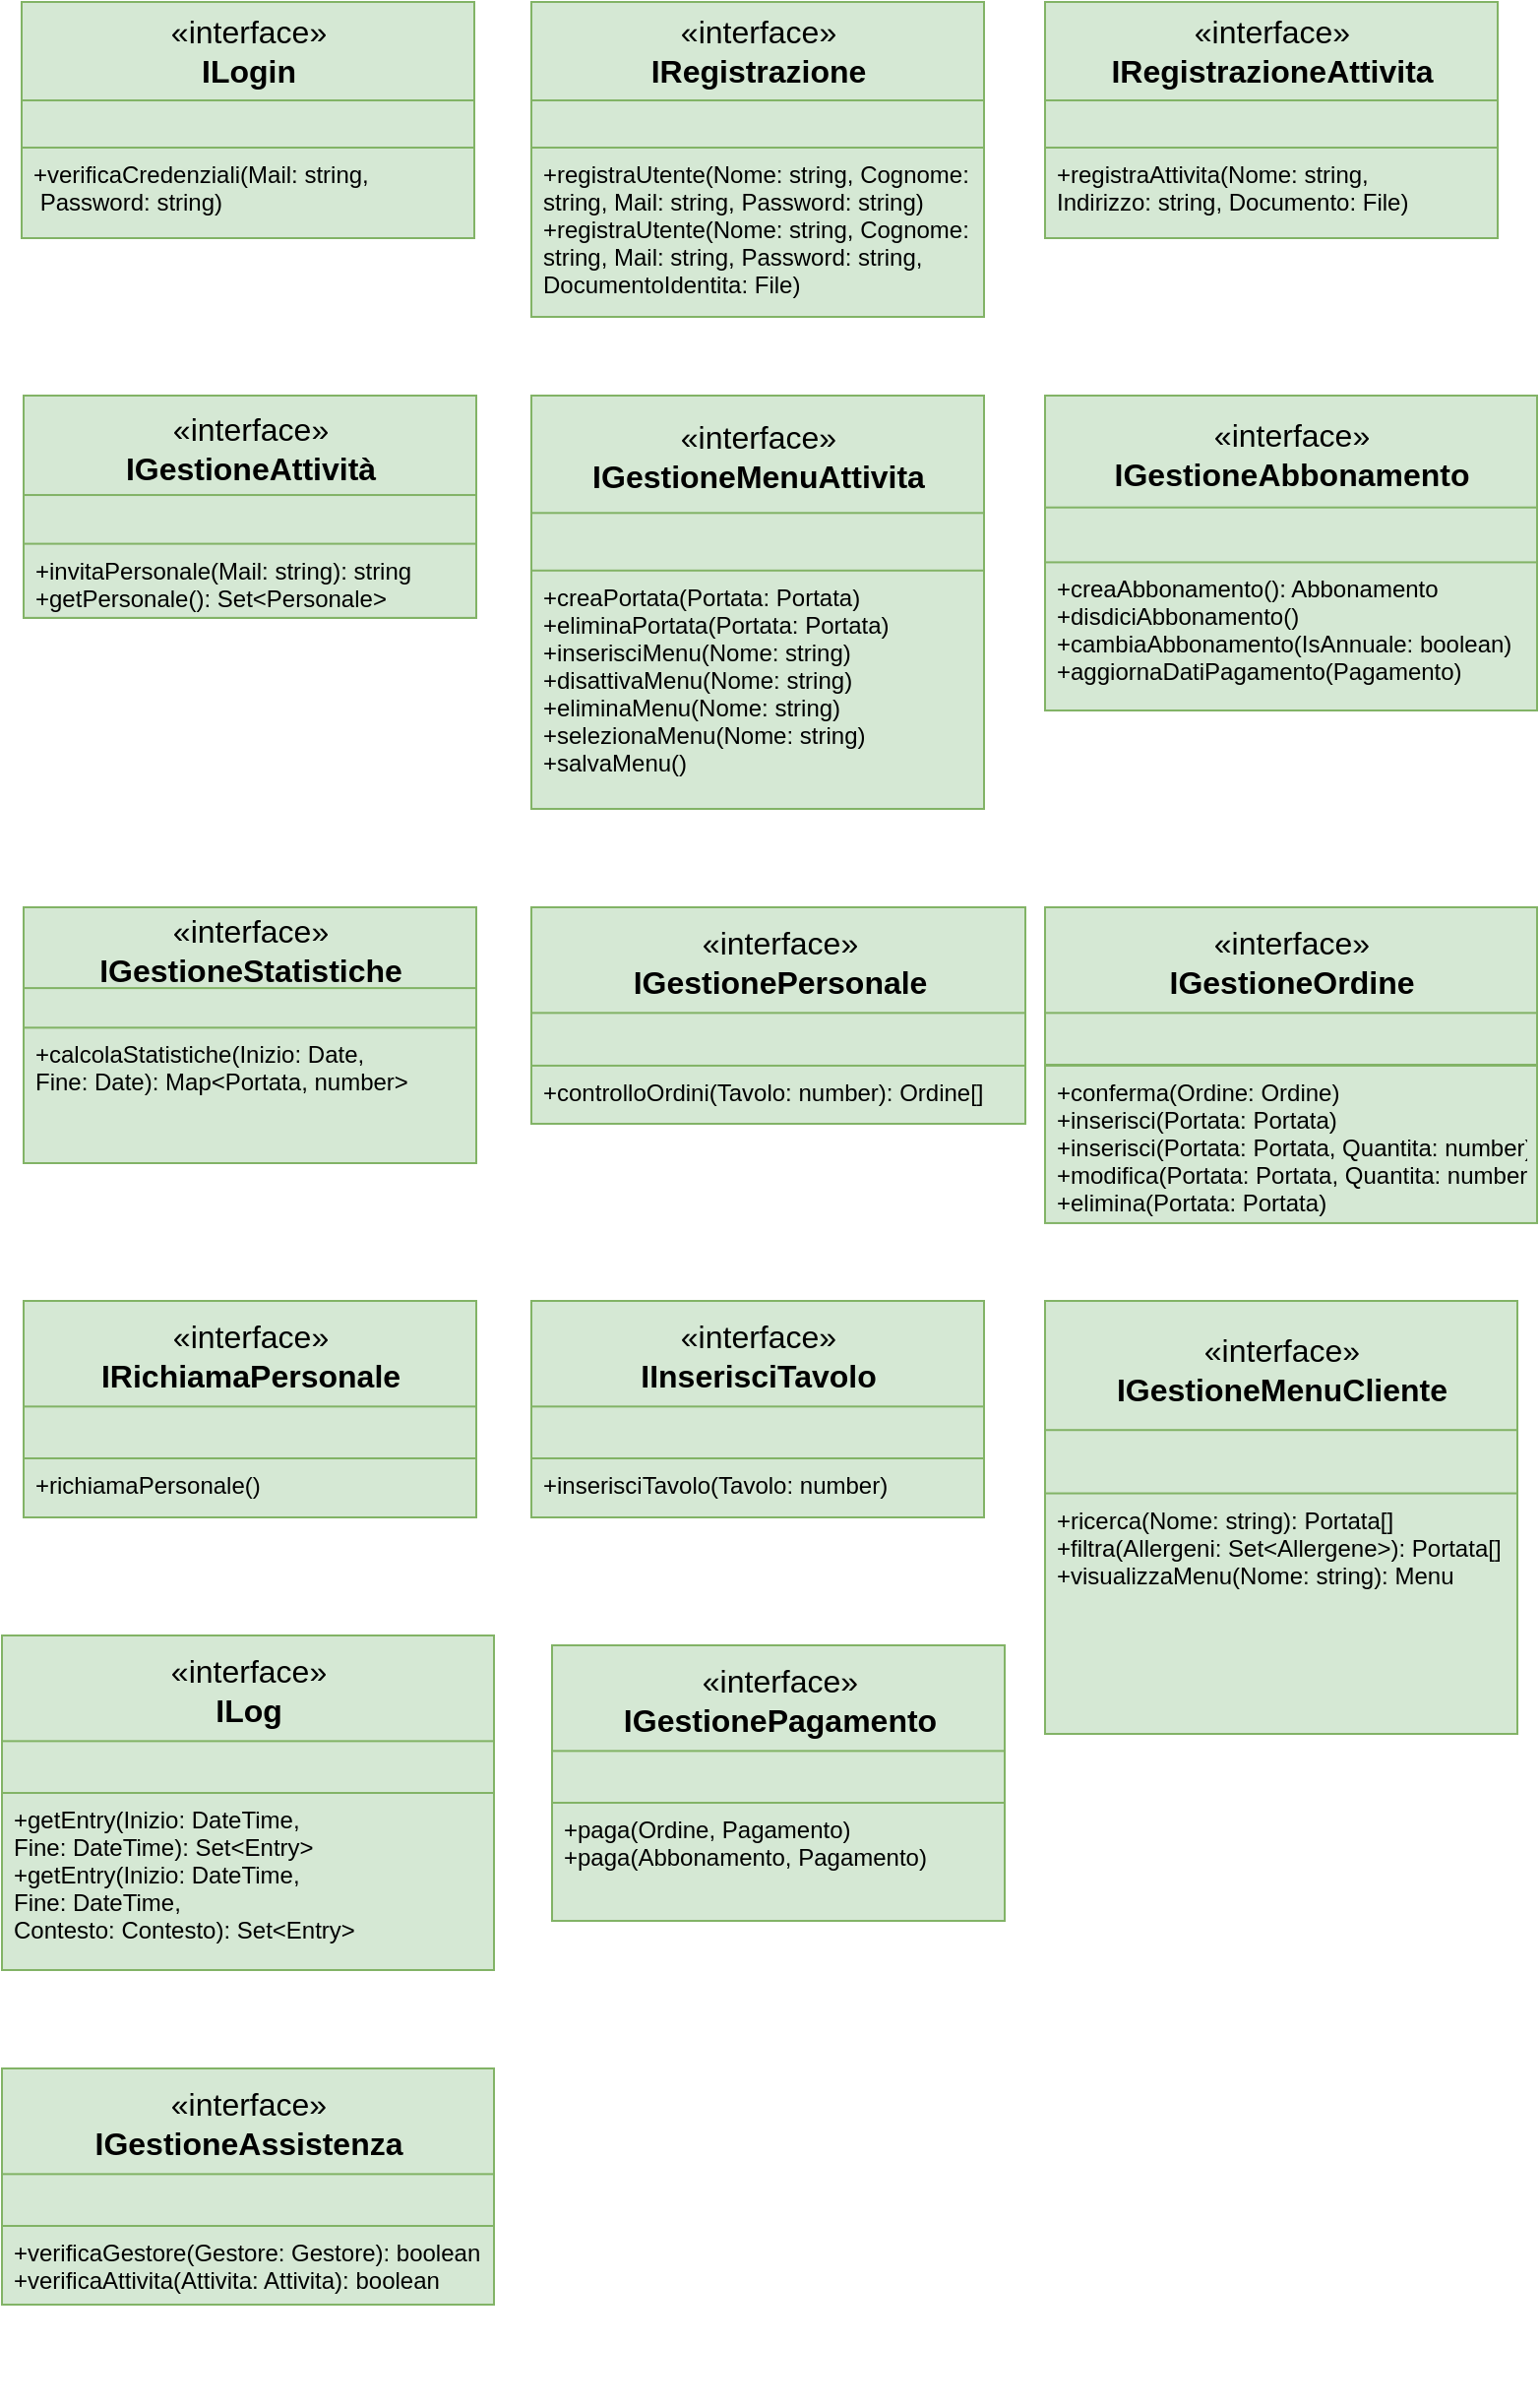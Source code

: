 <mxfile version="20.3.0" type="device" pages="5"><diagram id="uoExA3CNir0LmLZ6tLe-" name="Pagina-1"><mxGraphModel dx="782" dy="539" grid="1" gridSize="10" guides="1" tooltips="1" connect="1" arrows="1" fold="1" page="1" pageScale="1" pageWidth="827" pageHeight="1169" math="0" shadow="0"><root><mxCell id="0"/><mxCell id="1" parent="0"/><mxCell id="M2Mnfex9IV_8SZTHGCy--1" value="" style="group" parent="1" vertex="1" connectable="0"><mxGeometry x="40" y="80" width="230" height="120" as="geometry"/></mxCell><mxCell id="M2Mnfex9IV_8SZTHGCy--2" value="«interface»&lt;br&gt;&lt;b&gt;ILogin&lt;/b&gt;" style="html=1;fontSize=16;fillColor=#d5e8d4;strokeColor=#82b366;" parent="M2Mnfex9IV_8SZTHGCy--1" vertex="1"><mxGeometry width="230.0" height="50" as="geometry"/></mxCell><mxCell id="M2Mnfex9IV_8SZTHGCy--3" value="" style="html=1;fontSize=16;fillColor=#d5e8d4;strokeColor=#82b366;" parent="M2Mnfex9IV_8SZTHGCy--1" vertex="1"><mxGeometry y="50" width="230.0" height="70" as="geometry"/></mxCell><mxCell id="M2Mnfex9IV_8SZTHGCy--4" value="" style="line;strokeWidth=1;fillColor=#d5e8d4;align=left;verticalAlign=middle;spacingTop=-1;spacingLeft=3;spacingRight=3;rotatable=0;labelPosition=right;points=[];portConstraint=eastwest;strokeColor=#82b366;fontSize=16;" parent="M2Mnfex9IV_8SZTHGCy--1" vertex="1"><mxGeometry y="71" width="230.0" height="8" as="geometry"/></mxCell><mxCell id="M2Mnfex9IV_8SZTHGCy--5" value="+verificaCredenziali(Mail: string,&#10; Password: string)" style="text;strokeColor=#82b366;fillColor=#d5e8d4;align=left;verticalAlign=top;spacingLeft=4;spacingRight=4;overflow=hidden;rotatable=0;points=[[0,0.5],[1,0.5]];portConstraint=eastwest;fontSize=12;" parent="M2Mnfex9IV_8SZTHGCy--1" vertex="1"><mxGeometry y="74" width="230.0" height="46" as="geometry"/></mxCell><mxCell id="M2Mnfex9IV_8SZTHGCy--6" value="" style="group" parent="1" vertex="1" connectable="0"><mxGeometry x="299" y="80" width="230" height="180" as="geometry"/></mxCell><mxCell id="M2Mnfex9IV_8SZTHGCy--7" value="«interface»&lt;br&gt;&lt;b&gt;IRegistrazione&lt;/b&gt;&lt;span style=&quot;color: rgba(0, 0, 0, 0); font-family: monospace; font-size: 0px; text-align: start;&quot;&gt;%3CmxGraphModel%3E%3Croot%3E%3CmxCell%20id%3D%220%22%2F%3E%3CmxCell%20id%3D%221%22%20parent%3D%220%22%2F%3E%3CmxCell%20id%3D%222%22%20value%3D%22%22%20style%3D%22group%22%20vertex%3D%221%22%20connectable%3D%220%22%20parent%3D%221%22%3E%3CmxGeometry%20x%3D%22160%22%20y%3D%22120%22%20width%3D%22230%22%20height%3D%22120%22%20as%3D%22geometry%22%2F%3E%3C%2FmxCell%3E%3CmxCell%20id%3D%223%22%20value%3D%22%C2%ABinterface%C2%BB%26lt%3Bbr%26gt%3B%26lt%3Bb%26gt%3BILogin%26lt%3B%2Fb%26gt%3B%22%20style%3D%22html%3D1%3BfontSize%3D16%3BfillColor%3D%23d5e8d4%3BstrokeColor%3D%2382b366%3B%22%20vertex%3D%221%22%20parent%3D%222%22%3E%3CmxGeometry%20width%3D%22230%22%20height%3D%2250%22%20as%3D%22geometry%22%2F%3E%3C%2FmxCell%3E%3CmxCell%20id%3D%224%22%20value%3D%22%22%20style%3D%22html%3D1%3BfontSize%3D16%3BfillColor%3D%23d5e8d4%3BstrokeColor%3D%2382b366%3B%22%20vertex%3D%221%22%20parent%3D%222%22%3E%3CmxGeometry%20y%3D%2250%22%20width%3D%22230%22%20height%3D%2270%22%20as%3D%22geometry%22%2F%3E%3C%2FmxCell%3E%3CmxCell%20id%3D%225%22%20value%3D%22%22%20style%3D%22line%3BstrokeWidth%3D1%3BfillColor%3D%23d5e8d4%3Balign%3Dleft%3BverticalAlign%3Dmiddle%3BspacingTop%3D-1%3BspacingLeft%3D3%3BspacingRight%3D3%3Brotatable%3D0%3BlabelPosition%3Dright%3Bpoints%3D%5B%5D%3BportConstraint%3Deastwest%3BstrokeColor%3D%2382b366%3BfontSize%3D16%3B%22%20vertex%3D%221%22%20parent%3D%222%22%3E%3CmxGeometry%20y%3D%2271%22%20width%3D%22230%22%20height%3D%228%22%20as%3D%22geometry%22%2F%3E%3C%2FmxCell%3E%3CmxCell%20id%3D%226%22%20value%3D%22%2BverificaCredenziali(Username%3A%20String%2C%26%2310%3B%C2%A0Password%3A%20String)%22%20style%3D%22text%3BstrokeColor%3D%2382b366%3BfillColor%3D%23d5e8d4%3Balign%3Dleft%3BverticalAlign%3Dtop%3BspacingLeft%3D4%3BspacingRight%3D4%3Boverflow%3Dhidden%3Brotatable%3D0%3Bpoints%3D%5B%5B0%2C0.5%5D%2C%5B1%2C0.5%5D%5D%3BportConstraint%3Deastwest%3BfontSize%3D12%3B%22%20vertex%3D%221%22%20parent%3D%222%22%3E%3CmxGeometry%20y%3D%2274%22%20width%3D%22230%22%20height%3D%2246%22%20as%3D%22geometry%22%2F%3E%3C%2FmxCell%3E%3C%2Froot%3E%3C%2FmxGraphModel%3E&lt;/span&gt;" style="html=1;fontSize=16;fillColor=#d5e8d4;strokeColor=#82b366;" parent="M2Mnfex9IV_8SZTHGCy--6" vertex="1"><mxGeometry width="230" height="50" as="geometry"/></mxCell><mxCell id="M2Mnfex9IV_8SZTHGCy--8" value="" style="html=1;fontSize=16;fillColor=#d5e8d4;strokeColor=#82b366;" parent="M2Mnfex9IV_8SZTHGCy--6" vertex="1"><mxGeometry y="50" width="230" height="70" as="geometry"/></mxCell><mxCell id="M2Mnfex9IV_8SZTHGCy--9" value="" style="line;strokeWidth=1;fillColor=#d5e8d4;align=left;verticalAlign=middle;spacingTop=-1;spacingLeft=3;spacingRight=3;rotatable=0;labelPosition=right;points=[];portConstraint=eastwest;strokeColor=#82b366;fontSize=16;" parent="M2Mnfex9IV_8SZTHGCy--6" vertex="1"><mxGeometry y="71" width="230" height="8" as="geometry"/></mxCell><mxCell id="M2Mnfex9IV_8SZTHGCy--10" value="+registraUtente(Nome: string, Cognome: &#10;string, Mail: string, Password: string)&#10;+registraUtente(Nome: string, Cognome: &#10;string, Mail: string, Password: string,&#10;DocumentoIdentita: File)&#10;&#10;&#10;" style="text;strokeColor=#82b366;fillColor=#d5e8d4;align=left;verticalAlign=top;spacingLeft=4;spacingRight=4;overflow=hidden;rotatable=0;points=[[0,0.5],[1,0.5]];portConstraint=eastwest;fontSize=12;" parent="M2Mnfex9IV_8SZTHGCy--6" vertex="1"><mxGeometry y="74" width="230" height="86" as="geometry"/></mxCell><mxCell id="M2Mnfex9IV_8SZTHGCy--11" value="" style="group" parent="1" vertex="1" connectable="0"><mxGeometry x="30" y="910" width="250" height="180" as="geometry"/></mxCell><mxCell id="M2Mnfex9IV_8SZTHGCy--12" value="«interface»&lt;br&gt;&lt;b&gt;ILog&lt;/b&gt;" style="html=1;fontSize=16;fillColor=#d5e8d4;strokeColor=#82b366;" parent="M2Mnfex9IV_8SZTHGCy--11" vertex="1"><mxGeometry width="250" height="56.667" as="geometry"/></mxCell><mxCell id="M2Mnfex9IV_8SZTHGCy--13" value="" style="html=1;fontSize=16;fillColor=#d5e8d4;strokeColor=#82b366;" parent="M2Mnfex9IV_8SZTHGCy--11" vertex="1"><mxGeometry y="53.684" width="250" height="82.316" as="geometry"/></mxCell><mxCell id="M2Mnfex9IV_8SZTHGCy--14" value="" style="line;strokeWidth=1;fillColor=#d5e8d4;align=left;verticalAlign=middle;spacingTop=-1;spacingLeft=3;spacingRight=3;rotatable=0;labelPosition=right;points=[];portConstraint=eastwest;strokeColor=#82b366;fontSize=16;" parent="M2Mnfex9IV_8SZTHGCy--11" vertex="1"><mxGeometry y="80.467" width="250" height="9.067" as="geometry"/></mxCell><mxCell id="M2Mnfex9IV_8SZTHGCy--15" value="+getEntry(Inizio: DateTime,&#10;Fine: DateTime): Set&lt;Entry&gt;&#10;+getEntry(Inizio: DateTime,&#10;Fine: DateTime,&#10;Contesto: Contesto): Set&lt;Entry&gt;" style="text;strokeColor=#82b366;fillColor=#d5e8d4;align=left;verticalAlign=top;spacingLeft=4;spacingRight=4;overflow=hidden;rotatable=0;points=[[0,0.5],[1,0.5]];portConstraint=eastwest;fontSize=12;" parent="M2Mnfex9IV_8SZTHGCy--11" vertex="1"><mxGeometry y="80" width="250" height="90" as="geometry"/></mxCell><mxCell id="M2Mnfex9IV_8SZTHGCy--16" value="" style="group" parent="1" vertex="1" connectable="0"><mxGeometry x="41" y="280" width="230" height="160" as="geometry"/></mxCell><mxCell id="M2Mnfex9IV_8SZTHGCy--17" value="«interface»&lt;br&gt;&lt;b&gt;IGestioneAttività&lt;/b&gt;" style="html=1;fontSize=16;fillColor=#d5e8d4;strokeColor=#82b366;" parent="M2Mnfex9IV_8SZTHGCy--16" vertex="1"><mxGeometry width="230" height="53.333" as="geometry"/></mxCell><mxCell id="M2Mnfex9IV_8SZTHGCy--18" value="" style="html=1;fontSize=16;fillColor=#d5e8d4;strokeColor=#82b366;" parent="M2Mnfex9IV_8SZTHGCy--16" vertex="1"><mxGeometry y="50.522" width="230" height="62.419" as="geometry"/></mxCell><mxCell id="M2Mnfex9IV_8SZTHGCy--19" value="" style="line;strokeWidth=1;fillColor=#d5e8d4;align=left;verticalAlign=middle;spacingTop=-1;spacingLeft=3;spacingRight=3;rotatable=0;labelPosition=right;points=[];portConstraint=eastwest;strokeColor=#82b366;fontSize=16;" parent="M2Mnfex9IV_8SZTHGCy--16" vertex="1"><mxGeometry y="75.733" width="230" height="8.533" as="geometry"/></mxCell><mxCell id="M2Mnfex9IV_8SZTHGCy--20" value="+invitaPersonale(Mail: string): string&#10;+getPersonale(): Set&lt;Personale&gt;" style="text;strokeColor=#82b366;fillColor=#d5e8d4;align=left;verticalAlign=top;spacingLeft=4;spacingRight=4;overflow=hidden;rotatable=0;points=[[0,0.5],[1,0.5]];portConstraint=eastwest;fontSize=12;" parent="M2Mnfex9IV_8SZTHGCy--16" vertex="1"><mxGeometry y="75.294" width="230" height="37.647" as="geometry"/></mxCell><mxCell id="M2Mnfex9IV_8SZTHGCy--21" value="" style="group" parent="1" vertex="1" connectable="0"><mxGeometry x="299" y="540" width="251" height="220" as="geometry"/></mxCell><mxCell id="M2Mnfex9IV_8SZTHGCy--22" value="«interface»&lt;br&gt;&lt;b&gt;IGestionePersonale&lt;/b&gt;" style="html=1;fontSize=16;fillColor=#d5e8d4;strokeColor=#82b366;" parent="M2Mnfex9IV_8SZTHGCy--21" vertex="1"><mxGeometry width="251.0" height="56.667" as="geometry"/></mxCell><mxCell id="M2Mnfex9IV_8SZTHGCy--23" value="" style="html=1;fontSize=16;fillColor=#d5e8d4;strokeColor=#82b366;" parent="M2Mnfex9IV_8SZTHGCy--21" vertex="1"><mxGeometry y="53.68" width="251" height="56.32" as="geometry"/></mxCell><mxCell id="M2Mnfex9IV_8SZTHGCy--24" value="" style="line;strokeWidth=1;fillColor=#d5e8d4;align=left;verticalAlign=middle;spacingTop=-1;spacingLeft=3;spacingRight=3;rotatable=0;labelPosition=right;points=[];portConstraint=eastwest;strokeColor=#82b366;fontSize=16;" parent="M2Mnfex9IV_8SZTHGCy--21" vertex="1"><mxGeometry y="80.467" width="251.0" height="9.067" as="geometry"/></mxCell><mxCell id="M2Mnfex9IV_8SZTHGCy--25" value="+controlloOrdini(Tavolo: number): Ordine[]" style="text;strokeColor=#82b366;fillColor=#d5e8d4;align=left;verticalAlign=top;spacingLeft=4;spacingRight=4;overflow=hidden;rotatable=0;points=[[0,0.5],[1,0.5]];portConstraint=eastwest;fontSize=12;" parent="M2Mnfex9IV_8SZTHGCy--21" vertex="1"><mxGeometry y="80.47" width="251" height="29.53" as="geometry"/></mxCell><mxCell id="M2Mnfex9IV_8SZTHGCy--26" value="" style="group" parent="1" vertex="1" connectable="0"><mxGeometry x="560" y="80" width="230" height="180" as="geometry"/></mxCell><mxCell id="M2Mnfex9IV_8SZTHGCy--27" value="«interface»&lt;br&gt;&lt;b&gt;IRegistrazioneAttivita&lt;/b&gt;&lt;span style=&quot;color: rgba(0, 0, 0, 0); font-family: monospace; font-size: 0px; text-align: start;&quot;&gt;%3CmxGraphModel%3E%3Croot%3E%3CmxCell%20id%3D%220%22%2F%3E%3CmxCell%20id%3D%221%22%20parent%3D%220%22%2F%3E%3CmxCell%20id%3D%222%22%20value%3D%22%22%20style%3D%22group%22%20vertex%3D%221%22%20connectable%3D%220%22%20parent%3D%221%22%3E%3CmxGeometry%20x%3D%22160%22%20y%3D%22120%22%20width%3D%22230%22%20height%3D%22120%22%20as%3D%22geometry%22%2F%3E%3C%2FmxCell%3E%3CmxCell%20id%3D%223%22%20value%3D%22%C2%ABinterface%C2%BB%26lt%3Bbr%26gt%3B%26lt%3Bb%26gt%3BILogin%26lt%3B%2Fb%26gt%3B%22%20style%3D%22html%3D1%3BfontSize%3D16%3BfillColor%3D%23d5e8d4%3BstrokeColor%3D%2382b366%3B%22%20vertex%3D%221%22%20parent%3D%222%22%3E%3CmxGeometry%20width%3D%22230%22%20height%3D%2250%22%20as%3D%22geometry%22%2F%3E%3C%2FmxCell%3E%3CmxCell%20id%3D%224%22%20value%3D%22%22%20style%3D%22html%3D1%3BfontSize%3D16%3BfillColor%3D%23d5e8d4%3BstrokeColor%3D%2382b366%3B%22%20vertex%3D%221%22%20parent%3D%222%22%3E%3CmxGeometry%20y%3D%2250%22%20width%3D%22230%22%20height%3D%2270%22%20as%3D%22geometry%22%2F%3E%3C%2FmxCell%3E%3CmxCell%20id%3D%225%22%20value%3D%22%22%20style%3D%22line%3BstrokeWidth%3D1%3BfillColor%3D%23d5e8d4%3Balign%3Dleft%3BverticalAlign%3Dmiddle%3BspacingTop%3D-1%3BspacingLeft%3D3%3BspacingRight%3D3%3Brotatable%3D0%3BlabelPosition%3Dright%3Bpoints%3D%5B%5D%3BportConstraint%3Deastwest%3BstrokeColor%3D%2382b366%3BfontSize%3D16%3B%22%20vertex%3D%221%22%20parent%3D%222%22%3E%3CmxGeometry%20y%3D%2271%22%20width%3D%22230%22%20height%3D%228%22%20as%3D%22geometry%22%2F%3E%3C%2FmxCell%3E%3CmxCell%20id%3D%226%22%20value%3D%22%2BverificaCredenziali(Username%3A%20String%2C%26%2310%3B%C2%A0Password%3A%20String)%22%20style%3D%22text%3BstrokeColor%3D%2382b366%3BfillColor%3D%23d5e8d4%3Balign%3Dleft%3BverticalAlign%3Dtop%3BspacingLeft%3D4%3BspacingRight%3D4%3Boverflow%3Dhidden%3Brotatable%3D0%3Bpoints%3D%5B%5B0%2C0.5%5D%2C%5B1%2C0.5%5D%5D%3BportConstraint%3Deastwest%3BfontSize%3D12%3B%22%20vertex%3D%221%22%20parent%3D%222%22%3E%3CmxGeometry%20y%3D%2274%22%20width%3D%22230%22%20height%3D%2246%22%20as%3D%22geometry%22%2F%3E%3C%2FmxCell%3E%3C%2Froot%3E%3C%2FmxGraphModel%3a&lt;/span&gt;" style="html=1;fontSize=16;fillColor=#d5e8d4;strokeColor=#82b366;" parent="M2Mnfex9IV_8SZTHGCy--26" vertex="1"><mxGeometry width="230" height="50" as="geometry"/></mxCell><mxCell id="M2Mnfex9IV_8SZTHGCy--28" value="" style="html=1;fontSize=16;fillColor=#d5e8d4;strokeColor=#82b366;" parent="M2Mnfex9IV_8SZTHGCy--26" vertex="1"><mxGeometry y="50" width="230" height="70" as="geometry"/></mxCell><mxCell id="M2Mnfex9IV_8SZTHGCy--29" value="" style="line;strokeWidth=1;fillColor=#d5e8d4;align=left;verticalAlign=middle;spacingTop=-1;spacingLeft=3;spacingRight=3;rotatable=0;labelPosition=right;points=[];portConstraint=eastwest;strokeColor=#82b366;fontSize=16;" parent="M2Mnfex9IV_8SZTHGCy--26" vertex="1"><mxGeometry y="71" width="230" height="8" as="geometry"/></mxCell><mxCell id="M2Mnfex9IV_8SZTHGCy--30" value="+registraAttivita(Nome: string, &#10;Indirizzo: string, Documento: File)&#10;" style="text;strokeColor=#82b366;fillColor=#d5e8d4;align=left;verticalAlign=top;spacingLeft=4;spacingRight=4;overflow=hidden;rotatable=0;points=[[0,0.5],[1,0.5]];portConstraint=eastwest;fontSize=12;" parent="M2Mnfex9IV_8SZTHGCy--26" vertex="1"><mxGeometry y="74" width="230" height="46" as="geometry"/></mxCell><mxCell id="M2Mnfex9IV_8SZTHGCy--31" value="" style="group" parent="1" vertex="1" connectable="0"><mxGeometry x="560" y="540" width="250" height="170" as="geometry"/></mxCell><mxCell id="M2Mnfex9IV_8SZTHGCy--32" value="«interface»&lt;br&gt;&lt;b&gt;IGestioneOrdine&lt;/b&gt;" style="html=1;fontSize=16;fillColor=#d5e8d4;strokeColor=#82b366;" parent="M2Mnfex9IV_8SZTHGCy--31" vertex="1"><mxGeometry width="250" height="56.667" as="geometry"/></mxCell><mxCell id="M2Mnfex9IV_8SZTHGCy--33" value="" style="html=1;fontSize=16;fillColor=#d5e8d4;strokeColor=#82b366;" parent="M2Mnfex9IV_8SZTHGCy--31" vertex="1"><mxGeometry y="53.684" width="250" height="82.316" as="geometry"/></mxCell><mxCell id="M2Mnfex9IV_8SZTHGCy--34" value="" style="line;strokeWidth=1;fillColor=#d5e8d4;align=left;verticalAlign=middle;spacingTop=-1;spacingLeft=3;spacingRight=3;rotatable=0;labelPosition=right;points=[];portConstraint=eastwest;strokeColor=#82b366;fontSize=16;" parent="M2Mnfex9IV_8SZTHGCy--31" vertex="1"><mxGeometry y="80.467" width="250" height="9.067" as="geometry"/></mxCell><mxCell id="M2Mnfex9IV_8SZTHGCy--35" value="+conferma(Ordine: Ordine)&#10;+inserisci(Portata: Portata)&#10;+inserisci(Portata: Portata, Quantita: number)&#10;+modifica(Portata: Portata, Quantita: number)&#10;+elimina(Portata: Portata)" style="text;strokeColor=#82b366;fillColor=#d5e8d4;align=left;verticalAlign=top;spacingLeft=4;spacingRight=4;overflow=hidden;rotatable=0;points=[[0,0.5],[1,0.5]];portConstraint=eastwest;fontSize=12;" parent="M2Mnfex9IV_8SZTHGCy--31" vertex="1"><mxGeometry y="80" width="250" height="80" as="geometry"/></mxCell><mxCell id="Zz8_gq0oeZm1RVZ5YXhG-1" value="+conferma(Ordine: Ordine)&#10;+inserisci(Portata: Portata)&#10;+inserisci(Portata: Portata, Quantita: number)&#10;+modifica(Portata: Portata, Quantita: number)&#10;+elimina(Portata: Portata)" style="text;strokeColor=#82b366;fillColor=#d5e8d4;align=left;verticalAlign=top;spacingLeft=4;spacingRight=4;overflow=hidden;rotatable=0;points=[[0,0.5],[1,0.5]];portConstraint=eastwest;fontSize=12;" parent="M2Mnfex9IV_8SZTHGCy--31" vertex="1"><mxGeometry y="80.47" width="250" height="80" as="geometry"/></mxCell><mxCell id="M2Mnfex9IV_8SZTHGCy--36" value="" style="group" parent="1" vertex="1" connectable="0"><mxGeometry x="30" y="1130" width="250" height="170" as="geometry"/></mxCell><mxCell id="M2Mnfex9IV_8SZTHGCy--37" value="«interface»&lt;br&gt;&lt;b&gt;IGestioneAssistenza&lt;/b&gt;" style="html=1;fontSize=16;fillColor=#d5e8d4;strokeColor=#82b366;" parent="M2Mnfex9IV_8SZTHGCy--36" vertex="1"><mxGeometry width="250" height="56.667" as="geometry"/></mxCell><mxCell id="M2Mnfex9IV_8SZTHGCy--38" value="" style="html=1;fontSize=16;fillColor=#d5e8d4;strokeColor=#82b366;" parent="M2Mnfex9IV_8SZTHGCy--36" vertex="1"><mxGeometry y="53.68" width="250" height="66.32" as="geometry"/></mxCell><mxCell id="M2Mnfex9IV_8SZTHGCy--39" value="" style="line;strokeWidth=1;fillColor=#d5e8d4;align=left;verticalAlign=middle;spacingTop=-1;spacingLeft=3;spacingRight=3;rotatable=0;labelPosition=right;points=[];portConstraint=eastwest;strokeColor=#82b366;fontSize=16;" parent="M2Mnfex9IV_8SZTHGCy--36" vertex="1"><mxGeometry y="80.467" width="250" height="9.067" as="geometry"/></mxCell><mxCell id="M2Mnfex9IV_8SZTHGCy--40" value="+verificaGestore(Gestore: Gestore): boolean&#10;+verificaAttivita(Attivita: Attivita): boolean" style="text;strokeColor=#82b366;fillColor=#d5e8d4;align=left;verticalAlign=top;spacingLeft=4;spacingRight=4;overflow=hidden;rotatable=0;points=[[0,0.5],[1,0.5]];portConstraint=eastwest;fontSize=12;" parent="M2Mnfex9IV_8SZTHGCy--36" vertex="1"><mxGeometry y="80" width="250" height="40" as="geometry"/></mxCell><mxCell id="M2Mnfex9IV_8SZTHGCy--41" value="" style="group" parent="1" vertex="1" connectable="0"><mxGeometry x="41" y="740" width="230" height="170" as="geometry"/></mxCell><mxCell id="M2Mnfex9IV_8SZTHGCy--42" value="«interface»&lt;br&gt;&lt;b&gt;IRichiamaPersonale&lt;/b&gt;" style="html=1;fontSize=16;fillColor=#d5e8d4;strokeColor=#82b366;" parent="M2Mnfex9IV_8SZTHGCy--41" vertex="1"><mxGeometry width="230" height="56.667" as="geometry"/></mxCell><mxCell id="M2Mnfex9IV_8SZTHGCy--43" value="" style="html=1;fontSize=16;fillColor=#d5e8d4;strokeColor=#82b366;" parent="M2Mnfex9IV_8SZTHGCy--41" vertex="1"><mxGeometry y="53.68" width="230" height="56.32" as="geometry"/></mxCell><mxCell id="M2Mnfex9IV_8SZTHGCy--44" value="" style="line;strokeWidth=1;fillColor=#d5e8d4;align=left;verticalAlign=middle;spacingTop=-1;spacingLeft=3;spacingRight=3;rotatable=0;labelPosition=right;points=[];portConstraint=eastwest;strokeColor=#82b366;fontSize=16;" parent="M2Mnfex9IV_8SZTHGCy--41" vertex="1"><mxGeometry y="80.467" width="230" height="9.067" as="geometry"/></mxCell><mxCell id="M2Mnfex9IV_8SZTHGCy--45" value="+richiamaPersonale()" style="text;strokeColor=#82b366;fillColor=#d5e8d4;align=left;verticalAlign=top;spacingLeft=4;spacingRight=4;overflow=hidden;rotatable=0;points=[[0,0.5],[1,0.5]];portConstraint=eastwest;fontSize=12;" parent="M2Mnfex9IV_8SZTHGCy--41" vertex="1"><mxGeometry y="80" width="230" height="30" as="geometry"/></mxCell><mxCell id="M2Mnfex9IV_8SZTHGCy--46" value="" style="group" parent="1" vertex="1" connectable="0"><mxGeometry x="560" y="280" width="250" height="180" as="geometry"/></mxCell><mxCell id="M2Mnfex9IV_8SZTHGCy--47" value="«interface»&lt;br&gt;&lt;b&gt;IGestioneAbbonamento&lt;/b&gt;" style="html=1;fontSize=16;fillColor=#d5e8d4;strokeColor=#82b366;" parent="M2Mnfex9IV_8SZTHGCy--46" vertex="1"><mxGeometry width="250.0" height="60" as="geometry"/></mxCell><mxCell id="M2Mnfex9IV_8SZTHGCy--48" value="" style="html=1;fontSize=16;fillColor=#d5e8d4;strokeColor=#82b366;" parent="M2Mnfex9IV_8SZTHGCy--46" vertex="1"><mxGeometry y="56.842" width="250.0" height="87.158" as="geometry"/></mxCell><mxCell id="M2Mnfex9IV_8SZTHGCy--49" value="" style="line;strokeWidth=1;fillColor=#d5e8d4;align=left;verticalAlign=middle;spacingTop=-1;spacingLeft=3;spacingRight=3;rotatable=0;labelPosition=right;points=[];portConstraint=eastwest;strokeColor=#82b366;fontSize=16;" parent="M2Mnfex9IV_8SZTHGCy--46" vertex="1"><mxGeometry y="85.2" width="250.0" height="9.6" as="geometry"/></mxCell><mxCell id="M2Mnfex9IV_8SZTHGCy--50" value="+creaAbbonamento(): Abbonamento&#10;+disdiciAbbonamento()&#10;+cambiaAbbonamento(IsAnnuale: boolean)&#10;+aggiornaDatiPagamento(Pagamento)" style="text;strokeColor=#82b366;fillColor=#d5e8d4;align=left;verticalAlign=top;spacingLeft=4;spacingRight=4;overflow=hidden;rotatable=0;points=[[0,0.5],[1,0.5]];portConstraint=eastwest;fontSize=12;" parent="M2Mnfex9IV_8SZTHGCy--46" vertex="1"><mxGeometry y="84.71" width="250" height="75.29" as="geometry"/></mxCell><mxCell id="M2Mnfex9IV_8SZTHGCy--51" value="" style="group" parent="1" vertex="1" connectable="0"><mxGeometry x="41" y="540" width="230" height="130" as="geometry"/></mxCell><mxCell id="M2Mnfex9IV_8SZTHGCy--52" value="«interface»&lt;br&gt;&lt;b&gt;IGestioneStatistiche&lt;/b&gt;" style="html=1;fontSize=16;fillColor=#d5e8d4;strokeColor=#82b366;" parent="M2Mnfex9IV_8SZTHGCy--51" vertex="1"><mxGeometry width="230" height="43.333" as="geometry"/></mxCell><mxCell id="M2Mnfex9IV_8SZTHGCy--53" value="" style="html=1;fontSize=16;fillColor=#d5e8d4;strokeColor=#82b366;" parent="M2Mnfex9IV_8SZTHGCy--51" vertex="1"><mxGeometry y="41.053" width="230" height="62.947" as="geometry"/></mxCell><mxCell id="M2Mnfex9IV_8SZTHGCy--54" value="" style="line;strokeWidth=1;fillColor=#d5e8d4;align=left;verticalAlign=middle;spacingTop=-1;spacingLeft=3;spacingRight=3;rotatable=0;labelPosition=right;points=[];portConstraint=eastwest;strokeColor=#82b366;fontSize=16;" parent="M2Mnfex9IV_8SZTHGCy--51" vertex="1"><mxGeometry y="61.533" width="230" height="6.933" as="geometry"/></mxCell><mxCell id="M2Mnfex9IV_8SZTHGCy--55" value="+calcolaStatistiche(Inizio: Date,&#10;Fine: Date): Map&lt;Portata, number&gt;" style="text;strokeColor=#82b366;fillColor=#d5e8d4;align=left;verticalAlign=top;spacingLeft=4;spacingRight=4;overflow=hidden;rotatable=0;points=[[0,0.5],[1,0.5]];portConstraint=eastwest;fontSize=12;" parent="M2Mnfex9IV_8SZTHGCy--51" vertex="1"><mxGeometry y="61.176" width="230" height="68.824" as="geometry"/></mxCell><mxCell id="M2Mnfex9IV_8SZTHGCy--56" value="" style="group" parent="1" vertex="1" connectable="0"><mxGeometry x="299" y="740" width="230" height="170" as="geometry"/></mxCell><mxCell id="M2Mnfex9IV_8SZTHGCy--57" value="«interface»&lt;br&gt;&lt;b&gt;IInserisciTavolo&lt;/b&gt;" style="html=1;fontSize=16;fillColor=#d5e8d4;strokeColor=#82b366;" parent="M2Mnfex9IV_8SZTHGCy--56" vertex="1"><mxGeometry width="230" height="56.667" as="geometry"/></mxCell><mxCell id="M2Mnfex9IV_8SZTHGCy--58" value="" style="html=1;fontSize=16;fillColor=#d5e8d4;strokeColor=#82b366;" parent="M2Mnfex9IV_8SZTHGCy--56" vertex="1"><mxGeometry y="53.68" width="230" height="56.32" as="geometry"/></mxCell><mxCell id="M2Mnfex9IV_8SZTHGCy--59" value="" style="line;strokeWidth=1;fillColor=#d5e8d4;align=left;verticalAlign=middle;spacingTop=-1;spacingLeft=3;spacingRight=3;rotatable=0;labelPosition=right;points=[];portConstraint=eastwest;strokeColor=#82b366;fontSize=16;" parent="M2Mnfex9IV_8SZTHGCy--56" vertex="1"><mxGeometry y="80.467" width="230" height="9.067" as="geometry"/></mxCell><mxCell id="M2Mnfex9IV_8SZTHGCy--60" value="+inserisciTavolo(Tavolo: number)" style="text;strokeColor=#82b366;fillColor=#d5e8d4;align=left;verticalAlign=top;spacingLeft=4;spacingRight=4;overflow=hidden;rotatable=0;points=[[0,0.5],[1,0.5]];portConstraint=eastwest;fontSize=12;" parent="M2Mnfex9IV_8SZTHGCy--56" vertex="1"><mxGeometry y="80" width="230" height="30" as="geometry"/></mxCell><mxCell id="M2Mnfex9IV_8SZTHGCy--61" value="" style="group" parent="1" vertex="1" connectable="0"><mxGeometry x="299" y="280" width="230" height="210" as="geometry"/></mxCell><mxCell id="M2Mnfex9IV_8SZTHGCy--62" value="«interface»&lt;br&gt;&lt;b&gt;IGestioneMenuAttivita&lt;/b&gt;" style="html=1;fontSize=16;fillColor=#d5e8d4;strokeColor=#82b366;" parent="M2Mnfex9IV_8SZTHGCy--61" vertex="1"><mxGeometry width="230" height="62.963" as="geometry"/></mxCell><mxCell id="M2Mnfex9IV_8SZTHGCy--63" value="" style="html=1;fontSize=16;fillColor=#d5e8d4;strokeColor=#82b366;" parent="M2Mnfex9IV_8SZTHGCy--61" vertex="1"><mxGeometry y="59.649" width="230" height="91.462" as="geometry"/></mxCell><mxCell id="M2Mnfex9IV_8SZTHGCy--64" value="" style="line;strokeWidth=1;fillColor=#d5e8d4;align=left;verticalAlign=middle;spacingTop=-1;spacingLeft=3;spacingRight=3;rotatable=0;labelPosition=right;points=[];portConstraint=eastwest;strokeColor=#82b366;fontSize=16;" parent="M2Mnfex9IV_8SZTHGCy--61" vertex="1"><mxGeometry y="89.407" width="230" height="10.074" as="geometry"/></mxCell><mxCell id="M2Mnfex9IV_8SZTHGCy--65" value="+creaPortata(Portata: Portata)&#10;+eliminaPortata(Portata: Portata)&#10;+inserisciMenu(Nome: string)&#10;+disattivaMenu(Nome: string)&#10;+eliminaMenu(Nome: string)&#10;+selezionaMenu(Nome: string)&#10;+salvaMenu()" style="text;strokeColor=#82b366;fillColor=#d5e8d4;align=left;verticalAlign=top;spacingLeft=4;spacingRight=4;overflow=hidden;rotatable=0;points=[[0,0.5],[1,0.5]];portConstraint=eastwest;fontSize=12;fontFamily=Helvetica;" parent="M2Mnfex9IV_8SZTHGCy--61" vertex="1"><mxGeometry y="88.89" width="230" height="121.11" as="geometry"/></mxCell><mxCell id="M2Mnfex9IV_8SZTHGCy--66" value="" style="group" parent="1" vertex="1" connectable="0"><mxGeometry x="309.5" y="915" width="230" height="170" as="geometry"/></mxCell><mxCell id="M2Mnfex9IV_8SZTHGCy--67" value="«interface»&lt;br&gt;&lt;b&gt;IGestionePagamento&lt;/b&gt;" style="html=1;fontSize=16;fillColor=#d5e8d4;strokeColor=#82b366;" parent="M2Mnfex9IV_8SZTHGCy--66" vertex="1"><mxGeometry width="230" height="56.667" as="geometry"/></mxCell><mxCell id="M2Mnfex9IV_8SZTHGCy--68" value="" style="html=1;fontSize=16;fillColor=#d5e8d4;strokeColor=#82b366;" parent="M2Mnfex9IV_8SZTHGCy--66" vertex="1"><mxGeometry y="53.684" width="230" height="82.316" as="geometry"/></mxCell><mxCell id="M2Mnfex9IV_8SZTHGCy--69" value="" style="line;strokeWidth=1;fillColor=#d5e8d4;align=left;verticalAlign=middle;spacingTop=-1;spacingLeft=3;spacingRight=3;rotatable=0;labelPosition=right;points=[];portConstraint=eastwest;strokeColor=#82b366;fontSize=16;" parent="M2Mnfex9IV_8SZTHGCy--66" vertex="1"><mxGeometry y="80.467" width="230" height="9.067" as="geometry"/></mxCell><mxCell id="M2Mnfex9IV_8SZTHGCy--70" value="+paga(Ordine, Pagamento)&#10;+paga(Abbonamento, Pagamento)" style="text;strokeColor=#82b366;fillColor=#d5e8d4;align=left;verticalAlign=top;spacingLeft=4;spacingRight=4;overflow=hidden;rotatable=0;points=[[0,0.5],[1,0.5]];portConstraint=eastwest;fontSize=12;" parent="M2Mnfex9IV_8SZTHGCy--66" vertex="1"><mxGeometry y="80" width="230" height="60" as="geometry"/></mxCell><mxCell id="M2Mnfex9IV_8SZTHGCy--71" value="" style="group" parent="1" vertex="1" connectable="0"><mxGeometry x="560" y="740" width="240" height="220" as="geometry"/></mxCell><mxCell id="M2Mnfex9IV_8SZTHGCy--72" value="«interface»&lt;br&gt;&lt;b&gt;IGestioneMenuCliente&lt;/b&gt;" style="html=1;fontSize=16;fillColor=#d5e8d4;strokeColor=#82b366;" parent="M2Mnfex9IV_8SZTHGCy--71" vertex="1"><mxGeometry width="240" height="69.259" as="geometry"/></mxCell><mxCell id="M2Mnfex9IV_8SZTHGCy--73" value="" style="html=1;fontSize=16;fillColor=#d5e8d4;strokeColor=#82b366;" parent="M2Mnfex9IV_8SZTHGCy--71" vertex="1"><mxGeometry y="65.614" width="240" height="100.608" as="geometry"/></mxCell><mxCell id="M2Mnfex9IV_8SZTHGCy--74" value="" style="line;strokeWidth=1;fillColor=#d5e8d4;align=left;verticalAlign=middle;spacingTop=-1;spacingLeft=3;spacingRight=3;rotatable=0;labelPosition=right;points=[];portConstraint=eastwest;strokeColor=#82b366;fontSize=16;" parent="M2Mnfex9IV_8SZTHGCy--71" vertex="1"><mxGeometry y="98.348" width="240" height="11.081" as="geometry"/></mxCell><mxCell id="M2Mnfex9IV_8SZTHGCy--75" value="+ricerca(Nome: string): Portata[]&#10;+filtra(Allergeni: Set&lt;Allergene&gt;): Portata[]&#10;+visualizzaMenu(Nome: string): Menu" style="text;strokeColor=#82b366;fillColor=#d5e8d4;align=left;verticalAlign=top;spacingLeft=4;spacingRight=4;overflow=hidden;rotatable=0;points=[[0,0.5],[1,0.5]];portConstraint=eastwest;fontSize=12;" parent="M2Mnfex9IV_8SZTHGCy--71" vertex="1"><mxGeometry y="97.778" width="240" height="122.222" as="geometry"/></mxCell></root></mxGraphModel></diagram><diagram id="mFfcATCwAsXxKm9r_OSI" name="attivita"><mxGraphModel dx="1609" dy="539" grid="1" gridSize="10" guides="1" tooltips="1" connect="1" arrows="1" fold="1" page="1" pageScale="1" pageWidth="827" pageHeight="1169" math="0" shadow="0"><root><mxCell id="0"/><mxCell id="1" parent="0"/><mxCell id="OLEEApLS-OPz8vqyiAko-1" value="" style="group;fontFamily=Verdana;" parent="1" vertex="1" connectable="0"><mxGeometry x="320" y="450" width="250" height="160" as="geometry"/></mxCell><mxCell id="OLEEApLS-OPz8vqyiAko-2" value="&lt;b&gt;GestioneAttivitaController&lt;/b&gt;" style="html=1;fontSize=16;fillColor=#d5e8d4;strokeColor=#82b366;fontFamily=Verdana;" parent="OLEEApLS-OPz8vqyiAko-1" vertex="1"><mxGeometry width="250.0" height="53.333" as="geometry"/></mxCell><mxCell id="OLEEApLS-OPz8vqyiAko-3" value="&lt;font style=&quot;font-size: 12px;&quot;&gt;- attivita: Attivita&lt;/font&gt;" style="html=1;fontSize=16;fillColor=#d5e8d4;strokeColor=#82b366;fontFamily=Verdana;align=left;verticalAlign=top;" parent="OLEEApLS-OPz8vqyiAko-1" vertex="1"><mxGeometry y="50.522" width="250.0" height="62.419" as="geometry"/></mxCell><mxCell id="OLEEApLS-OPz8vqyiAko-4" value="" style="line;strokeWidth=1;fillColor=#d5e8d4;align=left;verticalAlign=middle;spacingTop=-1;spacingLeft=3;spacingRight=3;rotatable=0;labelPosition=right;points=[];portConstraint=eastwest;strokeColor=#82b366;fontSize=16;fontFamily=Verdana;" parent="OLEEApLS-OPz8vqyiAko-1" vertex="1"><mxGeometry y="75.733" width="250.0" height="8.533" as="geometry"/></mxCell><mxCell id="OLEEApLS-OPz8vqyiAko-5" value="+invitaPersonale(Mail: string): string&#10;+getPersonale(): Set&lt;Personale&gt;&#10;+rimuoviPersonale(Mail: string)" style="text;strokeColor=#82b366;fillColor=#d5e8d4;align=left;verticalAlign=top;spacingLeft=4;spacingRight=4;overflow=hidden;rotatable=0;points=[[0,0.5],[1,0.5]];portConstraint=eastwest;fontSize=12;fontFamily=Verdana;" parent="OLEEApLS-OPz8vqyiAko-1" vertex="1"><mxGeometry y="80" width="250" height="58.98" as="geometry"/></mxCell><mxCell id="C9Gdz4U60M_IC5DBUX-H-5" value="1" style="text;html=1;align=center;verticalAlign=middle;resizable=0;points=[];autosize=1;strokeColor=none;fillColor=none;fontFamily=Verdana;" parent="OLEEApLS-OPz8vqyiAko-1" vertex="1"><mxGeometry x="125.0" y="130" width="30" height="30" as="geometry"/></mxCell><mxCell id="VfoZ-jGB_L8X0LwnmCX--10" style="edgeStyle=none;rounded=0;orthogonalLoop=1;jettySize=auto;html=1;endArrow=none;endFill=0;strokeColor=#82B366;fontFamily=Verdana;" parent="1" source="VfoZ-jGB_L8X0LwnmCX--11" edge="1"><mxGeometry relative="1" as="geometry"><mxPoint x="525" y="450" as="targetPoint"/></mxGeometry></mxCell><mxCell id="VfoZ-jGB_L8X0LwnmCX--11" value="" style="ellipse;whiteSpace=wrap;html=1;aspect=fixed;strokeColor=#82B366;fontFamily=Verdana;" parent="1" vertex="1"><mxGeometry x="510" y="400" width="30" height="30" as="geometry"/></mxCell><mxCell id="VfoZ-jGB_L8X0LwnmCX--12" value="&lt;font style=&quot;font-size: 10px;&quot; color=&quot;#82b366&quot;&gt;IGestioneAttivita&lt;/font&gt;" style="text;html=1;align=center;verticalAlign=middle;resizable=0;points=[];autosize=1;strokeColor=none;fillColor=none;fontFamily=Verdana;" parent="1" vertex="1"><mxGeometry x="470" y="380" width="110" height="30" as="geometry"/></mxCell><mxCell id="3EfjSv-zoMSf16kpGZCb-1" value="" style="group;fontFamily=Verdana;" parent="1" vertex="1" connectable="0"><mxGeometry x="319.5" y="210" width="251.0" height="120" as="geometry"/></mxCell><mxCell id="3EfjSv-zoMSf16kpGZCb-2" value="&lt;b&gt;Controller&lt;/b&gt;" style="html=1;fontSize=16;fillColor=#d5e8d4;strokeColor=#82b366;fontFamily=Verdana;" parent="3EfjSv-zoMSf16kpGZCb-1" vertex="1"><mxGeometry width="251.0" height="56.667" as="geometry"/></mxCell><mxCell id="3EfjSv-zoMSf16kpGZCb-5" value="#getDb(): Firestore&#10;+inserisciEntry(Entry)" style="text;strokeColor=#82b366;fillColor=#d5e8d4;align=left;verticalAlign=top;spacingLeft=4;spacingRight=4;overflow=hidden;rotatable=0;points=[[0,0.5],[1,0.5]];portConstraint=eastwest;fontSize=12;fontFamily=Verdana;" parent="3EfjSv-zoMSf16kpGZCb-1" vertex="1"><mxGeometry y="80" width="251" height="40" as="geometry"/></mxCell><mxCell id="3EfjSv-zoMSf16kpGZCb-6" value="-db: Firestore" style="text;strokeColor=#82b366;fillColor=#d5e8d4;align=left;verticalAlign=top;spacingLeft=4;spacingRight=4;overflow=hidden;rotatable=0;points=[[0,0.5],[1,0.5]];portConstraint=eastwest;fontSize=12;fontFamily=Verdana;" parent="3EfjSv-zoMSf16kpGZCb-1" vertex="1"><mxGeometry y="50.94" width="251" height="29.06" as="geometry"/></mxCell><mxCell id="TxU5NZJl9k88dvmN80Up-1" style="rounded=0;orthogonalLoop=1;jettySize=auto;html=1;entryX=0.499;entryY=0.983;entryDx=0;entryDy=0;entryPerimeter=0;endArrow=block;endFill=0;endSize=12;fontFamily=Verdana;" parent="1" source="OLEEApLS-OPz8vqyiAko-2" target="3EfjSv-zoMSf16kpGZCb-5" edge="1"><mxGeometry relative="1" as="geometry"/></mxCell><mxCell id="TxU5NZJl9k88dvmN80Up-2" value="" style="group;fontFamily=Verdana;" parent="1" vertex="1" connectable="0"><mxGeometry x="-90" y="380" width="300" height="200" as="geometry"/></mxCell><mxCell id="1lHSM2KTiNJ7sqvptkkg-1" value="" style="group;fillColor=#d5e8d4;strokeColor=#82b366;fontFamily=Verdana;" parent="TxU5NZJl9k88dvmN80Up-2" vertex="1" connectable="0"><mxGeometry y="70" width="287.5" height="130" as="geometry"/></mxCell><mxCell id="1lHSM2KTiNJ7sqvptkkg-2" value="&lt;b&gt;GestioneStatisticheController&lt;/b&gt;" style="html=1;fontSize=16;fillColor=#d5e8d4;strokeColor=#82b366;fontFamily=Verdana;" parent="1lHSM2KTiNJ7sqvptkkg-1" vertex="1"><mxGeometry width="287.5" height="43.333" as="geometry"/></mxCell><mxCell id="1lHSM2KTiNJ7sqvptkkg-3" value="" style="html=1;fontSize=16;fillColor=#d5e8d4;strokeColor=#82b366;fontFamily=Verdana;" parent="1lHSM2KTiNJ7sqvptkkg-1" vertex="1"><mxGeometry y="41.053" width="287.5" height="62.947" as="geometry"/></mxCell><mxCell id="1lHSM2KTiNJ7sqvptkkg-4" value="" style="line;strokeWidth=1;fillColor=#d5e8d4;align=left;verticalAlign=middle;spacingTop=-1;spacingLeft=3;spacingRight=3;rotatable=0;labelPosition=right;points=[];portConstraint=eastwest;strokeColor=#82b366;fontSize=16;fontFamily=Verdana;" parent="1lHSM2KTiNJ7sqvptkkg-1" vertex="1"><mxGeometry y="61.533" width="287.5" height="6.933" as="geometry"/></mxCell><mxCell id="1lHSM2KTiNJ7sqvptkkg-5" value="+calcolaStatistiche(Inizio: DateTime,&#10;Fine: DateTime): Map&lt;Portata, number&gt;" style="text;strokeColor=#82b366;fillColor=#d5e8d4;align=left;verticalAlign=top;spacingLeft=4;spacingRight=4;overflow=hidden;rotatable=0;points=[[0,0.5],[1,0.5]];portConstraint=eastwest;fontSize=12;fontFamily=Verdana;" parent="1lHSM2KTiNJ7sqvptkkg-1" vertex="1"><mxGeometry y="61.176" width="287.5" height="68.824" as="geometry"/></mxCell><mxCell id="nXSlOSnDZzxSeZ_-vITi-1" value="" style="group;fontFamily=Verdana;" parent="TxU5NZJl9k88dvmN80Up-2" vertex="1" connectable="0"><mxGeometry width="143.75" height="70" as="geometry"/></mxCell><mxCell id="VfoZ-jGB_L8X0LwnmCX--6" style="edgeStyle=none;rounded=0;orthogonalLoop=1;jettySize=auto;html=1;endArrow=none;endFill=0;strokeColor=#82B366;fontFamily=Verdana;" parent="nXSlOSnDZzxSeZ_-vITi-1" source="VfoZ-jGB_L8X0LwnmCX--1" edge="1"><mxGeometry relative="1" as="geometry"><mxPoint x="56.25" y="70" as="targetPoint"/></mxGeometry></mxCell><mxCell id="VfoZ-jGB_L8X0LwnmCX--1" value="" style="ellipse;whiteSpace=wrap;html=1;aspect=fixed;strokeColor=#82B366;fontFamily=Verdana;" parent="nXSlOSnDZzxSeZ_-vITi-1" vertex="1"><mxGeometry x="37.5" y="20" width="30" height="30" as="geometry"/></mxCell><mxCell id="VfoZ-jGB_L8X0LwnmCX--9" value="&lt;font style=&quot;font-size: 10px;&quot; color=&quot;#82b366&quot;&gt;IGestioneStatistiche&lt;/font&gt;" style="text;html=1;align=center;verticalAlign=middle;resizable=0;points=[];autosize=1;strokeColor=none;fillColor=none;fontFamily=Verdana;" parent="nXSlOSnDZzxSeZ_-vITi-1" vertex="1"><mxGeometry x="-6.25" width="120" height="30" as="geometry"/></mxCell><mxCell id="TxU5NZJl9k88dvmN80Up-3" value="" style="group;fontFamily=Verdana;" parent="1" vertex="1" connectable="0"><mxGeometry x="700" y="350" width="320" height="260" as="geometry"/></mxCell><mxCell id="5gpkNG1ASPwysuszZ-VJ-1" value="" style="group;fontFamily=Verdana;" parent="TxU5NZJl9k88dvmN80Up-3" vertex="1" connectable="0"><mxGeometry y="70" width="314.182" height="190" as="geometry"/></mxCell><mxCell id="5gpkNG1ASPwysuszZ-VJ-2" value="&lt;b&gt;GestioneAbbonamentoController&lt;/b&gt;" style="html=1;fontSize=16;fillColor=#d5e8d4;strokeColor=#82b366;fontFamily=Verdana;" parent="5gpkNG1ASPwysuszZ-VJ-1" vertex="1"><mxGeometry width="314.182" height="60" as="geometry"/></mxCell><mxCell id="5gpkNG1ASPwysuszZ-VJ-3" value="" style="html=1;fontSize=16;fillColor=#d5e8d4;strokeColor=#82b366;fontFamily=Verdana;" parent="5gpkNG1ASPwysuszZ-VJ-1" vertex="1"><mxGeometry y="56.842" width="314.182" height="87.158" as="geometry"/></mxCell><mxCell id="5gpkNG1ASPwysuszZ-VJ-4" value="" style="line;strokeWidth=1;fillColor=#d5e8d4;align=left;verticalAlign=middle;spacingTop=-1;spacingLeft=3;spacingRight=3;rotatable=0;labelPosition=right;points=[];portConstraint=eastwest;strokeColor=#82b366;fontSize=16;fontFamily=Verdana;" parent="5gpkNG1ASPwysuszZ-VJ-1" vertex="1"><mxGeometry y="85.2" width="314.182" height="9.6" as="geometry"/></mxCell><mxCell id="5gpkNG1ASPwysuszZ-VJ-5" value="+creaAbbonamento(): Abbonamento&#10;+disdiciAbbonamento()&#10;+cambiaAbbonamento(IsAnnuale: boolean)&#10;+aggiornaDatiPagamento(Pagamento)" style="text;strokeColor=#82b366;fillColor=#d5e8d4;align=left;verticalAlign=top;spacingLeft=4;spacingRight=4;overflow=hidden;rotatable=0;points=[[0,0.5],[1,0.5]];portConstraint=eastwest;fontSize=12;fontFamily=Verdana;" parent="5gpkNG1ASPwysuszZ-VJ-1" vertex="1"><mxGeometry y="84.71" width="314.182" height="75.29" as="geometry"/></mxCell><mxCell id="FNhdQxFFHU9gH6jlwVjp-1" value="&lt;font&gt;1&lt;/font&gt;" style="text;html=1;align=center;verticalAlign=middle;resizable=0;points=[];autosize=1;strokeColor=none;fillColor=none;fontFamily=Verdana;" parent="5gpkNG1ASPwysuszZ-VJ-1" vertex="1"><mxGeometry x="128" y="160" width="30" height="30" as="geometry"/></mxCell><mxCell id="VfoZ-jGB_L8X0LwnmCX--13" style="edgeStyle=none;rounded=0;orthogonalLoop=1;jettySize=auto;html=1;endArrow=none;endFill=0;strokeColor=#82B366;fontFamily=Verdana;" parent="TxU5NZJl9k88dvmN80Up-3" source="VfoZ-jGB_L8X0LwnmCX--14" edge="1"><mxGeometry relative="1" as="geometry"><mxPoint x="238.545" y="70" as="targetPoint"/></mxGeometry></mxCell><mxCell id="VfoZ-jGB_L8X0LwnmCX--14" value="" style="ellipse;whiteSpace=wrap;html=1;aspect=fixed;strokeColor=#82B366;fontFamily=Verdana;" parent="TxU5NZJl9k88dvmN80Up-3" vertex="1"><mxGeometry x="221.091" y="20" width="30" height="30" as="geometry"/></mxCell><mxCell id="VfoZ-jGB_L8X0LwnmCX--15" value="&lt;font style=&quot;font-size: 10px;&quot; color=&quot;#82b366&quot;&gt;IGestioneAbbonamento&lt;/font&gt;" style="text;html=1;align=center;verticalAlign=middle;resizable=0;points=[];autosize=1;strokeColor=none;fillColor=none;fontFamily=Verdana;" parent="TxU5NZJl9k88dvmN80Up-3" vertex="1"><mxGeometry x="157.091" width="140" height="30" as="geometry"/></mxCell><mxCell id="TxU5NZJl9k88dvmN80Up-5" style="edgeStyle=none;rounded=0;orthogonalLoop=1;jettySize=auto;html=1;entryX=1;entryY=0.299;entryDx=0;entryDy=0;entryPerimeter=0;strokeWidth=1;endArrow=open;endFill=0;endSize=12;startArrow=open;startFill=0;startSize=12;fontFamily=Verdana;" parent="1" source="OLEEApLS-OPz8vqyiAko-3" target="1lHSM2KTiNJ7sqvptkkg-5" edge="1"><mxGeometry relative="1" as="geometry"/></mxCell><mxCell id="TxU5NZJl9k88dvmN80Up-6" style="edgeStyle=none;rounded=0;orthogonalLoop=1;jettySize=auto;html=1;entryX=0.5;entryY=0;entryDx=0;entryDy=0;strokeWidth=1;endArrow=open;endFill=0;endSize=12;exitX=0.504;exitY=1.032;exitDx=0;exitDy=0;exitPerimeter=0;startArrow=open;startFill=0;startSize=12;fontFamily=Verdana;" parent="1" source="OLEEApLS-OPz8vqyiAko-5" target="1lHSM2KTiNJ7sqvptkkg-7" edge="1"><mxGeometry relative="1" as="geometry"><mxPoint x="340" y="541.743" as="sourcePoint"/><mxPoint x="210" y="541.755" as="targetPoint"/></mxGeometry></mxCell><mxCell id="TxU5NZJl9k88dvmN80Up-7" style="edgeStyle=none;rounded=0;orthogonalLoop=1;jettySize=auto;html=1;entryX=0.001;entryY=0.144;entryDx=0;entryDy=0;entryPerimeter=0;strokeWidth=1;endArrow=open;endFill=0;endSize=12;exitX=1;exitY=0.25;exitDx=0;exitDy=0;startArrow=open;startFill=0;startSize=12;fontFamily=Verdana;" parent="1" source="OLEEApLS-OPz8vqyiAko-3" target="5gpkNG1ASPwysuszZ-VJ-5" edge="1"><mxGeometry relative="1" as="geometry"><mxPoint x="655" y="539.12" as="sourcePoint"/><mxPoint x="575" y="520.875" as="targetPoint"/></mxGeometry></mxCell><mxCell id="C9Gdz4U60M_IC5DBUX-H-1" value="1" style="text;html=1;align=center;verticalAlign=middle;resizable=0;points=[];autosize=1;strokeColor=none;fillColor=none;fontFamily=Verdana;" parent="1" vertex="1"><mxGeometry x="205" y="495" width="30" height="30" as="geometry"/></mxCell><mxCell id="C9Gdz4U60M_IC5DBUX-H-2" value="1" style="text;html=1;align=center;verticalAlign=middle;resizable=0;points=[];autosize=1;strokeColor=none;fillColor=none;fontFamily=Verdana;" parent="1" vertex="1"><mxGeometry x="295" y="495" width="30" height="30" as="geometry"/></mxCell><mxCell id="C9Gdz4U60M_IC5DBUX-H-3" value="1" style="text;html=1;align=center;verticalAlign=middle;resizable=0;points=[];autosize=1;strokeColor=none;fillColor=none;fontFamily=Verdana;" parent="1" vertex="1"><mxGeometry x="563" y="485" width="30" height="30" as="geometry"/></mxCell><mxCell id="C9Gdz4U60M_IC5DBUX-H-4" value="1" style="text;html=1;align=center;verticalAlign=middle;resizable=0;points=[];autosize=1;strokeColor=none;fillColor=none;fontFamily=Verdana;" parent="1" vertex="1"><mxGeometry x="665" y="485" width="30" height="30" as="geometry"/></mxCell><mxCell id="C9Gdz4U60M_IC5DBUX-H-6" value="1" style="text;html=1;align=center;verticalAlign=middle;resizable=0;points=[];autosize=1;strokeColor=none;fillColor=none;fontFamily=Verdana;" parent="1" vertex="1"><mxGeometry x="445" y="685" width="30" height="30" as="geometry"/></mxCell><mxCell id="rHejb-1RicZyxrj8tcdl-1" value="" style="group;fontFamily=Verdana;" parent="1" vertex="1" connectable="0"><mxGeometry x="713.55" y="660" width="287.09" height="170" as="geometry"/></mxCell><mxCell id="rHejb-1RicZyxrj8tcdl-2" value="&lt;b&gt;GestionePagamentoController&lt;/b&gt;" style="html=1;fontSize=16;fillColor=#d5e8d4;strokeColor=#82b366;fontFamily=Verdana;" parent="rHejb-1RicZyxrj8tcdl-1" vertex="1"><mxGeometry width="287.09" height="56.667" as="geometry"/></mxCell><mxCell id="rHejb-1RicZyxrj8tcdl-3" value="" style="html=1;fontSize=16;fillColor=#d5e8d4;strokeColor=#82b366;fontFamily=Verdana;" parent="rHejb-1RicZyxrj8tcdl-1" vertex="1"><mxGeometry y="53.684" width="287.09" height="82.316" as="geometry"/></mxCell><mxCell id="rHejb-1RicZyxrj8tcdl-4" value="" style="line;strokeWidth=1;fillColor=#d5e8d4;align=left;verticalAlign=middle;spacingTop=-1;spacingLeft=3;spacingRight=3;rotatable=0;labelPosition=right;points=[];portConstraint=eastwest;strokeColor=#82b366;fontSize=16;fontFamily=Verdana;" parent="rHejb-1RicZyxrj8tcdl-1" vertex="1"><mxGeometry y="80.467" width="287.09" height="9.067" as="geometry"/></mxCell><mxCell id="rHejb-1RicZyxrj8tcdl-5" value="+paga(Ordine, Pagamento)&#10;+paga(Abbonamento, Pagamento)" style="text;strokeColor=#82b366;fillColor=#d5e8d4;align=left;verticalAlign=top;spacingLeft=4;spacingRight=4;overflow=hidden;rotatable=0;points=[[0,0.5],[1,0.5]];portConstraint=eastwest;fontSize=12;fontFamily=Verdana;" parent="rHejb-1RicZyxrj8tcdl-1" vertex="1"><mxGeometry y="80" width="287.09" height="60" as="geometry"/></mxCell><mxCell id="RWAxQsgRmqYz_PopJsj2-2" style="rounded=0;orthogonalLoop=1;jettySize=auto;html=1;endArrow=open;endFill=0;endSize=12;startArrow=open;startFill=0;startSize=12;fontFamily=Verdana;" parent="1" source="5gpkNG1ASPwysuszZ-VJ-5" target="rHejb-1RicZyxrj8tcdl-2" edge="1"><mxGeometry relative="1" as="geometry"/></mxCell><mxCell id="RWAxQsgRmqYz_PopJsj2-4" style="edgeStyle=none;rounded=0;orthogonalLoop=1;jettySize=auto;html=1;endArrow=none;endFill=0;strokeColor=#82B366;entryX=0.736;entryY=-0.009;entryDx=0;entryDy=0;fontFamily=Verdana;entryPerimeter=0;" parent="1" source="RWAxQsgRmqYz_PopJsj2-5" target="rHejb-1RicZyxrj8tcdl-2" edge="1"><mxGeometry relative="1" as="geometry"><mxPoint x="915" y="430" as="targetPoint"/></mxGeometry></mxCell><mxCell id="RWAxQsgRmqYz_PopJsj2-5" value="" style="ellipse;whiteSpace=wrap;html=1;aspect=fixed;strokeColor=#82B366;fontFamily=Verdana;" parent="1" vertex="1"><mxGeometry x="910" y="620" width="30" height="30" as="geometry"/></mxCell><mxCell id="RWAxQsgRmqYz_PopJsj2-6" value="&lt;font color=&quot;#82b366&quot;&gt;&lt;span style=&quot;font-size: 10px;&quot;&gt;IGestionePagamento&lt;/span&gt;&lt;/font&gt;" style="text;html=1;align=center;verticalAlign=middle;resizable=0;points=[];autosize=1;strokeColor=none;fillColor=none;fontFamily=Verdana;" parent="1" vertex="1"><mxGeometry x="870" y="600" width="130" height="30" as="geometry"/></mxCell><mxCell id="FNhdQxFFHU9gH6jlwVjp-4" value="1" style="text;html=1;align=center;verticalAlign=middle;resizable=0;points=[];autosize=1;strokeColor=none;fillColor=none;fontSize=12;fontFamily=Verdana;" parent="1" vertex="1"><mxGeometry x="810" y="630" width="30" height="30" as="geometry"/></mxCell><mxCell id="1lHSM2KTiNJ7sqvptkkg-6" value="" style="group;fontFamily=Verdana;" parent="1" vertex="1" connectable="0"><mxGeometry x="298.74" y="730" width="292.52" height="200" as="geometry"/></mxCell><mxCell id="1lHSM2KTiNJ7sqvptkkg-7" value="&lt;b&gt;GestioneMenuAttivitaController&lt;/b&gt;" style="html=1;fontSize=16;fillColor=#d5e8d4;strokeColor=#82b366;fontFamily=Verdana;" parent="1lHSM2KTiNJ7sqvptkkg-6" vertex="1"><mxGeometry width="292.519" height="62.963" as="geometry"/></mxCell><mxCell id="1lHSM2KTiNJ7sqvptkkg-8" value="-menuAttivo: Menu" style="html=1;fontSize=12;fillColor=#d5e8d4;strokeColor=#82b366;fontFamily=Verdana;align=left;verticalAlign=top;" parent="1lHSM2KTiNJ7sqvptkkg-6" vertex="1"><mxGeometry y="59.649" width="292.519" height="91.462" as="geometry"/></mxCell><mxCell id="1lHSM2KTiNJ7sqvptkkg-9" value="" style="line;strokeWidth=1;fillColor=#d5e8d4;align=left;verticalAlign=middle;spacingTop=-1;spacingLeft=3;spacingRight=3;rotatable=0;labelPosition=right;points=[];portConstraint=eastwest;strokeColor=#82b366;fontSize=16;fontFamily=Verdana;" parent="1lHSM2KTiNJ7sqvptkkg-6" vertex="1"><mxGeometry y="89.407" width="292.519" height="10.074" as="geometry"/></mxCell><mxCell id="1lHSM2KTiNJ7sqvptkkg-10" value="+creaPortata(Portata: Portata)&#10;+rimuoviPortata(Portata: Portata)&#10;+inserisciMenu(Nome: string)&#10;+disattivaMenu(Nome: string)&#10;+eliminaMenu(Nome: string)&#10;+selezionaMenu(Nome: string)&#10;+salvaMenu()" style="text;strokeColor=#82b366;fillColor=#d5e8d4;align=left;verticalAlign=top;spacingLeft=4;spacingRight=4;overflow=hidden;rotatable=0;points=[[0,0.5],[1,0.5]];portConstraint=eastwest;fontSize=12;fontFamily=Verdana;" parent="1lHSM2KTiNJ7sqvptkkg-6" vertex="1"><mxGeometry y="88.89" width="292.52" height="111.11" as="geometry"/></mxCell><mxCell id="VfoZ-jGB_L8X0LwnmCX--19" style="edgeStyle=none;rounded=0;orthogonalLoop=1;jettySize=auto;html=1;endArrow=none;endFill=0;strokeColor=#82B366;fontFamily=Verdana;entryX=0.773;entryY=-0.001;entryDx=0;entryDy=0;entryPerimeter=0;" parent="1" source="VfoZ-jGB_L8X0LwnmCX--20" target="1lHSM2KTiNJ7sqvptkkg-7" edge="1"><mxGeometry relative="1" as="geometry"><mxPoint x="518.421" y="730" as="targetPoint"/></mxGeometry></mxCell><mxCell id="VfoZ-jGB_L8X0LwnmCX--20" value="" style="ellipse;whiteSpace=wrap;html=1;aspect=fixed;strokeColor=#82B366;fontFamily=Verdana;" parent="1" vertex="1"><mxGeometry x="510.0" y="680" width="30" height="30" as="geometry"/></mxCell><mxCell id="VfoZ-jGB_L8X0LwnmCX--21" value="&lt;font style=&quot;font-size: 10px;&quot; color=&quot;#82b366&quot;&gt;IGestioneMenuAttività&lt;/font&gt;" style="text;html=1;align=center;verticalAlign=middle;resizable=0;points=[];autosize=1;strokeColor=none;fillColor=none;fontFamily=Verdana;" parent="1" vertex="1"><mxGeometry x="459.996" y="660" width="130" height="30" as="geometry"/></mxCell></root></mxGraphModel></diagram><diagram id="ZBquLqbAP201WMFwsJ23" name="Personale"><mxGraphModel dx="782" dy="1708" grid="1" gridSize="10" guides="1" tooltips="1" connect="1" arrows="1" fold="1" page="1" pageScale="1" pageWidth="827" pageHeight="1169" math="0" shadow="0"><root><mxCell id="0"/><mxCell id="1" parent="0"/><mxCell id="ybuW3p5CtCv_y9zjicgX-17" value="" style="group;fontFamily=Verdana;" parent="1" vertex="1" connectable="0"><mxGeometry x="1180" y="3" width="290" height="160" as="geometry"/></mxCell><mxCell id="ybuW3p5CtCv_y9zjicgX-18" value="&lt;b&gt;GestioneMenuClienteController&lt;/b&gt;" style="html=1;fontSize=16;fillColor=#d5e8d4;strokeColor=#82b366;fontFamily=Verdana;" parent="ybuW3p5CtCv_y9zjicgX-17" vertex="1"><mxGeometry width="290" height="50.37" as="geometry"/></mxCell><mxCell id="ybuW3p5CtCv_y9zjicgX-19" value="-menu: Menu" style="html=1;fontSize=12;fillColor=#d5e8d4;strokeColor=#82b366;align=left;fontFamily=Verdana;" parent="ybuW3p5CtCv_y9zjicgX-17" vertex="1"><mxGeometry y="47.72" width="290" height="22.28" as="geometry"/></mxCell><mxCell id="ybuW3p5CtCv_y9zjicgX-20" value="" style="line;strokeWidth=1;fillColor=#d5e8d4;align=left;verticalAlign=middle;spacingTop=-1;spacingLeft=3;spacingRight=3;rotatable=0;labelPosition=right;points=[];portConstraint=eastwest;strokeColor=#82b366;fontSize=16;fontFamily=Verdana;" parent="ybuW3p5CtCv_y9zjicgX-17" vertex="1"><mxGeometry y="71.526" width="290" height="8.059" as="geometry"/></mxCell><mxCell id="ybuW3p5CtCv_y9zjicgX-21" value="+ricerca(Nome: string): Portata[]&#10;+filtra(Allergeni: Set&lt;Allergene&gt;): Portata[]&#10;+visualizzaMenu(Nome: string): Menu" style="text;strokeColor=#82b366;fillColor=#d5e8d4;align=left;verticalAlign=top;spacingLeft=4;spacingRight=4;overflow=hidden;rotatable=0;points=[[0,0.5],[1,0.5]];portConstraint=eastwest;fontSize=12;fontFamily=Verdana;" parent="ybuW3p5CtCv_y9zjicgX-17" vertex="1"><mxGeometry y="71.11" width="290" height="58.89" as="geometry"/></mxCell><mxCell id="ELsDMf8_dS93phnTz6Xa-1" value="" style="group;fontFamily=Verdana;" parent="1" vertex="1" connectable="0"><mxGeometry x="460" y="180" width="115" height="70" as="geometry"/></mxCell><mxCell id="ELsDMf8_dS93phnTz6Xa-2" style="edgeStyle=none;rounded=0;orthogonalLoop=1;jettySize=auto;html=1;endArrow=none;endFill=0;strokeColor=#82B366;fontFamily=Verdana;" parent="ELsDMf8_dS93phnTz6Xa-1" source="ELsDMf8_dS93phnTz6Xa-3" edge="1"><mxGeometry relative="1" as="geometry"><mxPoint x="45" y="70" as="targetPoint"/></mxGeometry></mxCell><mxCell id="ELsDMf8_dS93phnTz6Xa-3" value="" style="ellipse;whiteSpace=wrap;html=1;aspect=fixed;strokeColor=#82B366;fontFamily=Verdana;" parent="ELsDMf8_dS93phnTz6Xa-1" vertex="1"><mxGeometry x="30" y="20" width="30" height="30" as="geometry"/></mxCell><mxCell id="ELsDMf8_dS93phnTz6Xa-4" value="&lt;font style=&quot;font-size: 10px;&quot; color=&quot;#82b366&quot;&gt;IGestionePersonale&lt;/font&gt;" style="text;html=1;align=center;verticalAlign=middle;resizable=0;points=[];autosize=1;strokeColor=none;fillColor=none;fontFamily=Verdana;" parent="ELsDMf8_dS93phnTz6Xa-1" vertex="1"><mxGeometry x="-5" width="120" height="30" as="geometry"/></mxCell><mxCell id="ELsDMf8_dS93phnTz6Xa-14" value="" style="group;fontFamily=Verdana;" parent="1" vertex="1" connectable="0"><mxGeometry x="1175" y="-67" width="120" height="70" as="geometry"/></mxCell><mxCell id="ELsDMf8_dS93phnTz6Xa-15" style="edgeStyle=none;rounded=0;orthogonalLoop=1;jettySize=auto;html=1;endArrow=none;endFill=0;strokeColor=#82B366;fontFamily=Verdana;" parent="ELsDMf8_dS93phnTz6Xa-14" source="ELsDMf8_dS93phnTz6Xa-16" edge="1"><mxGeometry relative="1" as="geometry"><mxPoint x="45" y="70" as="targetPoint"/></mxGeometry></mxCell><mxCell id="ELsDMf8_dS93phnTz6Xa-16" value="" style="ellipse;whiteSpace=wrap;html=1;aspect=fixed;strokeColor=#82B366;fontFamily=Verdana;" parent="ELsDMf8_dS93phnTz6Xa-14" vertex="1"><mxGeometry x="30" y="20" width="30" height="30" as="geometry"/></mxCell><mxCell id="ELsDMf8_dS93phnTz6Xa-17" value="&lt;font style=&quot;font-size: 10px;&quot; color=&quot;#82b366&quot;&gt;IGestioneMenuCliente&lt;/font&gt;" style="text;html=1;align=center;verticalAlign=middle;resizable=0;points=[];autosize=1;strokeColor=none;fillColor=none;fontFamily=Verdana;" parent="ELsDMf8_dS93phnTz6Xa-14" vertex="1"><mxGeometry x="-10" width="130" height="30" as="geometry"/></mxCell><mxCell id="0iuCm6Cpq2eCkuGafNtR-1" value="" style="group;fontFamily=Verdana;" parent="1" vertex="1" connectable="0"><mxGeometry x="290" y="-3.8" width="251.0" height="220" as="geometry"/></mxCell><mxCell id="0iuCm6Cpq2eCkuGafNtR-7" value="" style="group;fontFamily=Verdana;" parent="0iuCm6Cpq2eCkuGafNtR-1" vertex="1" connectable="0"><mxGeometry width="251.0" height="120" as="geometry"/></mxCell><mxCell id="0iuCm6Cpq2eCkuGafNtR-2" value="&lt;b&gt;Controller&lt;/b&gt;" style="html=1;fontSize=16;fillColor=#d5e8d4;strokeColor=#82b366;fontFamily=Verdana;" parent="0iuCm6Cpq2eCkuGafNtR-7" vertex="1"><mxGeometry width="251.0" height="56.667" as="geometry"/></mxCell><mxCell id="0iuCm6Cpq2eCkuGafNtR-3" value="" style="html=1;fontSize=16;fillColor=#d5e8d4;strokeColor=#82b366;fontFamily=Verdana;" parent="0iuCm6Cpq2eCkuGafNtR-7" vertex="1"><mxGeometry y="53.68" width="251" height="56.32" as="geometry"/></mxCell><mxCell id="0iuCm6Cpq2eCkuGafNtR-4" value="" style="line;strokeWidth=1;fillColor=#d5e8d4;align=left;verticalAlign=middle;spacingTop=-1;spacingLeft=3;spacingRight=3;rotatable=0;labelPosition=right;points=[];portConstraint=eastwest;strokeColor=#82b366;fontSize=16;fontFamily=Verdana;" parent="0iuCm6Cpq2eCkuGafNtR-7" vertex="1"><mxGeometry y="80.467" width="251.0" height="9.067" as="geometry"/></mxCell><mxCell id="0iuCm6Cpq2eCkuGafNtR-5" value="#getDb(): Firestore&#10;+inserisciEntry(Entry)" style="text;strokeColor=#82b366;fillColor=#d5e8d4;align=left;verticalAlign=top;spacingLeft=4;spacingRight=4;overflow=hidden;rotatable=0;points=[[0,0.5],[1,0.5]];portConstraint=eastwest;fontSize=12;fontFamily=Verdana;" parent="0iuCm6Cpq2eCkuGafNtR-7" vertex="1"><mxGeometry y="80.47" width="251" height="39.53" as="geometry"/></mxCell><mxCell id="0iuCm6Cpq2eCkuGafNtR-6" value="-db: Firestore" style="text;strokeColor=#82b366;fillColor=#d5e8d4;align=left;verticalAlign=top;spacingLeft=4;spacingRight=4;overflow=hidden;rotatable=0;points=[[0,0.5],[1,0.5]];portConstraint=eastwest;fontSize=12;fontFamily=Verdana;" parent="0iuCm6Cpq2eCkuGafNtR-7" vertex="1"><mxGeometry y="50.94" width="251" height="29.53" as="geometry"/></mxCell><mxCell id="j3oKvN937TKVKF4LkfKv-3" value="" style="group;fontFamily=Verdana;" parent="1" vertex="1" connectable="0"><mxGeometry x="270" y="250" width="291" height="160" as="geometry"/></mxCell><mxCell id="ybuW3p5CtCv_y9zjicgX-2" value="&lt;b&gt;GestionePersonaleController&lt;/b&gt;" style="html=1;fontSize=16;fillColor=#d5e8d4;strokeColor=#82b366;fontFamily=Verdana;" parent="j3oKvN937TKVKF4LkfKv-3" vertex="1"><mxGeometry width="291.0" height="56.667" as="geometry"/></mxCell><mxCell id="ybuW3p5CtCv_y9zjicgX-3" value="&lt;font style=&quot;font-size: 12px;&quot;&gt;-richiami: number[]&lt;/font&gt;" style="html=1;fontSize=16;fillColor=#d5e8d4;strokeColor=#82b366;align=left;fontFamily=Verdana;" parent="j3oKvN937TKVKF4LkfKv-3" vertex="1"><mxGeometry y="53.68" width="291.0" height="26.32" as="geometry"/></mxCell><mxCell id="ybuW3p5CtCv_y9zjicgX-4" value="" style="line;strokeWidth=1;fillColor=#d5e8d4;align=left;verticalAlign=middle;spacingTop=-1;spacingLeft=3;spacingRight=3;rotatable=0;labelPosition=right;points=[];portConstraint=eastwest;strokeColor=#82b366;fontSize=16;fontFamily=Verdana;" parent="j3oKvN937TKVKF4LkfKv-3" vertex="1"><mxGeometry y="80.467" width="291.0" height="9.067" as="geometry"/></mxCell><mxCell id="ybuW3p5CtCv_y9zjicgX-5" value="+controlloOrdini(): Ordine[]&#10;+getRichiami(): number[]&#10;+richiamoGestito(Tavolo: number): void&#10;+setPagato(Ordine)&#10;+setConsegnato(Ordine)" style="text;strokeColor=#82b366;fillColor=#d5e8d4;align=left;verticalAlign=top;spacingLeft=4;spacingRight=4;overflow=hidden;rotatable=0;points=[[0,0.5],[1,0.5]];portConstraint=eastwest;fontSize=12;fontFamily=Verdana;" parent="j3oKvN937TKVKF4LkfKv-3" vertex="1"><mxGeometry y="80.47" width="291" height="79.53" as="geometry"/></mxCell><mxCell id="j3oKvN937TKVKF4LkfKv-4" value="" style="group;fontFamily=Verdana;" parent="1" vertex="1" connectable="0"><mxGeometry x="690" y="165" width="320" height="265" as="geometry"/></mxCell><mxCell id="ybuW3p5CtCv_y9zjicgX-6" value="" style="group;fontFamily=Verdana;" parent="j3oKvN937TKVKF4LkfKv-4" vertex="1" connectable="0"><mxGeometry y="74.2" width="320" height="190.8" as="geometry"/></mxCell><mxCell id="ybuW3p5CtCv_y9zjicgX-7" value="&lt;b&gt;GestioneOrdinePersonaleController&lt;/b&gt;" style="html=1;fontSize=16;fillColor=#d5e8d4;strokeColor=#82b366;fontFamily=Verdana;" parent="ybuW3p5CtCv_y9zjicgX-6" vertex="1"><mxGeometry width="320" height="60.067" as="geometry"/></mxCell><mxCell id="ybuW3p5CtCv_y9zjicgX-8" value="" style="html=1;fontSize=16;fillColor=#d5e8d4;strokeColor=#82b366;align=left;fontFamily=Verdana;" parent="ybuW3p5CtCv_y9zjicgX-6" vertex="1"><mxGeometry y="56.901" width="320" height="27.899" as="geometry"/></mxCell><mxCell id="ybuW3p5CtCv_y9zjicgX-9" value="" style="line;strokeWidth=1;fillColor=#d5e8d4;align=left;verticalAlign=middle;spacingTop=-1;spacingLeft=3;spacingRight=3;rotatable=0;labelPosition=right;points=[];portConstraint=eastwest;strokeColor=#82b366;fontSize=16;fontFamily=Verdana;" parent="ybuW3p5CtCv_y9zjicgX-6" vertex="1"><mxGeometry y="85.295" width="320" height="9.611" as="geometry"/></mxCell><mxCell id="ybuW3p5CtCv_y9zjicgX-11" value="+modificaNote(Note: string)" style="text;strokeColor=#82b366;fillColor=#d5e8d4;align=left;verticalAlign=top;spacingLeft=4;spacingRight=4;overflow=hidden;rotatable=0;points=[[0,0.5],[1,0.5]];portConstraint=eastwest;fontSize=12;fontFamily=Verdana;" parent="ybuW3p5CtCv_y9zjicgX-6" vertex="1"><mxGeometry y="85.3" width="320" height="34.7" as="geometry"/></mxCell><mxCell id="WE6uF7Lj5K53a9Dlzk0b-2" value="" style="group;fontFamily=Verdana;" parent="j3oKvN937TKVKF4LkfKv-4" vertex="1" connectable="0"><mxGeometry x="-11" y="-5" width="136.296" height="74.2" as="geometry"/></mxCell><mxCell id="WE6uF7Lj5K53a9Dlzk0b-4" value="" style="ellipse;whiteSpace=wrap;html=1;aspect=fixed;strokeColor=#82B366;fontFamily=Verdana;" parent="WE6uF7Lj5K53a9Dlzk0b-2" vertex="1"><mxGeometry x="35.556" y="21.2" width="30" height="30" as="geometry"/></mxCell><mxCell id="WE6uF7Lj5K53a9Dlzk0b-5" value="&lt;font color=&quot;#82b366&quot;&gt;&lt;span style=&quot;font-size: 10px;&quot;&gt;IInserimentoNote&lt;/span&gt;&lt;/font&gt;" style="text;html=1;align=center;verticalAlign=middle;resizable=0;points=[];autosize=1;strokeColor=none;fillColor=none;fontFamily=Verdana;" parent="WE6uF7Lj5K53a9Dlzk0b-2" vertex="1"><mxGeometry x="0.212" width="110" height="30" as="geometry"/></mxCell><mxCell id="WE6uF7Lj5K53a9Dlzk0b-3" style="edgeStyle=none;rounded=0;orthogonalLoop=1;jettySize=auto;html=1;endArrow=none;endFill=0;strokeColor=#82B366;fontFamily=Verdana;" parent="j3oKvN937TKVKF4LkfKv-4" source="WE6uF7Lj5K53a9Dlzk0b-4" edge="1"><mxGeometry relative="1" as="geometry"><mxPoint x="39.228" y="74.2" as="targetPoint"/></mxGeometry></mxCell><mxCell id="BsNRSjNz4cehQgIqh8qQ-1" value="" style="endArrow=block;html=1;rounded=0;strokeWidth=1;endSize=12;exitX=0.5;exitY=0;exitDx=0;exitDy=0;endFill=0;fontFamily=Verdana;" parent="1" source="ybuW3p5CtCv_y9zjicgX-2" target="0iuCm6Cpq2eCkuGafNtR-5" edge="1"><mxGeometry width="50" height="50" relative="1" as="geometry"><mxPoint x="340" y="190" as="sourcePoint"/><mxPoint x="436" y="90" as="targetPoint"/></mxGeometry></mxCell><mxCell id="BsNRSjNz4cehQgIqh8qQ-6" value="" style="endArrow=open;html=1;rounded=0;strokeWidth=1;endSize=12;endFill=0;startArrow=open;startFill=0;startSize=12;fontFamily=Verdana;entryX=0;entryY=0.5;entryDx=0;entryDy=0;" parent="1" target="ybuW3p5CtCv_y9zjicgX-8" edge="1"><mxGeometry width="50" height="50" relative="1" as="geometry"><mxPoint x="561" y="310" as="sourcePoint"/><mxPoint x="710" y="310" as="targetPoint"/></mxGeometry></mxCell><mxCell id="BsNRSjNz4cehQgIqh8qQ-7" value="1" style="text;html=1;align=center;verticalAlign=middle;resizable=0;points=[];autosize=1;strokeColor=none;fillColor=none;fontFamily=Verdana;" parent="1" vertex="1"><mxGeometry x="565" y="275" width="30" height="30" as="geometry"/></mxCell><mxCell id="BsNRSjNz4cehQgIqh8qQ-8" value="1" style="text;html=1;align=center;verticalAlign=middle;resizable=0;points=[];autosize=1;strokeColor=none;fillColor=none;fontFamily=Verdana;" parent="1" vertex="1"><mxGeometry x="660" y="275" width="30" height="30" as="geometry"/></mxCell><mxCell id="BsNRSjNz4cehQgIqh8qQ-9" value="" style="endArrow=openThin;html=1;rounded=0;strokeWidth=1;endSize=12;endFill=0;startArrow=openThin;startFill=0;targetPerimeterSpacing=0;startSize=12;fontFamily=Verdana;" parent="1" source="13hiPnHuOdSfMU4Q2rk_-4" target="ybuW3p5CtCv_y9zjicgX-18" edge="1"><mxGeometry width="50" height="50" relative="1" as="geometry"><mxPoint x="340" y="280" as="sourcePoint"/><mxPoint x="390" y="230" as="targetPoint"/></mxGeometry></mxCell><mxCell id="BsNRSjNz4cehQgIqh8qQ-10" value="1" style="text;html=1;align=center;verticalAlign=middle;resizable=0;points=[];autosize=1;strokeColor=none;fillColor=none;fontFamily=Verdana;" parent="1" vertex="1"><mxGeometry x="1140" y="-3.8" width="30" height="30" as="geometry"/></mxCell><mxCell id="13hiPnHuOdSfMU4Q2rk_-1" value="" style="group;fontFamily=Verdana;" parent="1" vertex="1" connectable="0"><mxGeometry x="695" y="-115" width="355" height="260" as="geometry"/></mxCell><mxCell id="13hiPnHuOdSfMU4Q2rk_-2" value="" style="group;fontFamily=Verdana;" parent="13hiPnHuOdSfMU4Q2rk_-1" vertex="1" connectable="0"><mxGeometry y="100" width="311.321" height="160" as="geometry"/></mxCell><mxCell id="13hiPnHuOdSfMU4Q2rk_-3" value="&lt;b&gt;GestioneOrdineController&lt;/b&gt;" style="html=1;fontSize=16;fillColor=#d5e8d4;strokeColor=#82b366;fontFamily=Verdana;" parent="13hiPnHuOdSfMU4Q2rk_-2" vertex="1"><mxGeometry y="-17.778" width="311.321" height="50.37" as="geometry"/></mxCell><mxCell id="13hiPnHuOdSfMU4Q2rk_-4" value="&lt;font style=&quot;font-size: 12px;&quot;&gt;&lt;font style=&quot;font-size: 12px;&quot;&gt;#&lt;/font&gt;&lt;font style=&quot;font-size: 12px;&quot;&gt;ordine: Ordine&lt;/font&gt;&lt;/font&gt;&lt;font style=&quot;font-size: 12px;&quot;&gt;&lt;font style=&quot;font-size: 12px;&quot;&gt;&lt;br&gt;&lt;/font&gt;&lt;/font&gt;" style="html=1;fontSize=16;fillColor=#d5e8d4;strokeColor=#82b366;align=left;fontFamily=Verdana;" parent="13hiPnHuOdSfMU4Q2rk_-2" vertex="1"><mxGeometry y="26.667" width="311.321" height="26.667" as="geometry"/></mxCell><mxCell id="13hiPnHuOdSfMU4Q2rk_-5" value="" style="line;strokeWidth=1;fillColor=#d5e8d4;align=left;verticalAlign=middle;spacingTop=-1;spacingLeft=3;spacingRight=3;rotatable=0;labelPosition=right;points=[];portConstraint=eastwest;strokeColor=#82b366;fontSize=16;fontFamily=Verdana;" parent="13hiPnHuOdSfMU4Q2rk_-2" vertex="1"><mxGeometry y="71.526" width="311.321" height="8.059" as="geometry"/></mxCell><mxCell id="13hiPnHuOdSfMU4Q2rk_-6" value="+conferma(Ordine: Ordine)&#10;+inserisci(Portata: Portata)&#10;+inserisci(Portata: Portata, Quantita: number)&#10;+modifica(Portata: Portata, Quantita: number)&#10;+elimina(Portata: Portata)" style="text;strokeColor=#82b366;fillColor=#d5e8d4;align=left;verticalAlign=top;spacingLeft=4;spacingRight=4;overflow=hidden;rotatable=0;points=[[0,0.5],[1,0.5]];portConstraint=eastwest;fontSize=12;fontFamily=Verdana;" parent="13hiPnHuOdSfMU4Q2rk_-2" vertex="1"><mxGeometry y="71.111" width="311.321" height="71.111" as="geometry"/></mxCell><mxCell id="13hiPnHuOdSfMU4Q2rk_-7" value="+conferma(Ordine: Ordine)&#10;+inserisci(Portata: Portata)&#10;+inserisci(Portata: Portata, Quantita: number)&#10;+modifica(Portata: Portata, Quantita: number)&#10;+elimina(Portata: Portata)&#10;+inserisciTavolo(Tavolo: number)" style="text;strokeColor=#82b366;fillColor=#d5e8d4;align=left;verticalAlign=top;spacingLeft=4;spacingRight=4;overflow=hidden;rotatable=0;points=[[0,0.5],[1,0.5]];portConstraint=eastwest;fontSize=12;fontFamily=Verdana;" parent="13hiPnHuOdSfMU4Q2rk_-2" vertex="1"><mxGeometry y="53.333" width="311.321" height="106.667" as="geometry"/></mxCell><mxCell id="13hiPnHuOdSfMU4Q2rk_-8" value="" style="group;fontFamily=Verdana;" parent="13hiPnHuOdSfMU4Q2rk_-1" vertex="1" connectable="0"><mxGeometry x="167.893" y="10" width="143.208" height="70" as="geometry"/></mxCell><mxCell id="13hiPnHuOdSfMU4Q2rk_-10" value="" style="ellipse;whiteSpace=wrap;html=1;aspect=fixed;strokeColor=#82B366;fontFamily=Verdana;" parent="13hiPnHuOdSfMU4Q2rk_-8" vertex="1"><mxGeometry x="34.768" y="20" width="30" height="30" as="geometry"/></mxCell><mxCell id="13hiPnHuOdSfMU4Q2rk_-11" value="&lt;font style=&quot;font-size: 10px;&quot; color=&quot;#82b366&quot;&gt;IGestioneOrdine&lt;/font&gt;" style="text;html=1;align=center;verticalAlign=middle;resizable=0;points=[];autosize=1;strokeColor=none;fillColor=none;fontFamily=Verdana;" parent="13hiPnHuOdSfMU4Q2rk_-8" vertex="1"><mxGeometry x="-5.23" width="110" height="30" as="geometry"/></mxCell><mxCell id="BsNRSjNz4cehQgIqh8qQ-12" value="1" style="text;html=1;align=center;verticalAlign=middle;resizable=0;points=[];autosize=1;strokeColor=none;fillColor=none;fontFamily=Verdana;" parent="13hiPnHuOdSfMU4Q2rk_-1" vertex="1"><mxGeometry x="325" y="115" width="30" height="30" as="geometry"/></mxCell><mxCell id="13hiPnHuOdSfMU4Q2rk_-9" style="edgeStyle=none;rounded=0;orthogonalLoop=1;jettySize=auto;html=1;endArrow=none;endFill=0;strokeColor=#82B366;fontFamily=Verdana;" parent="13hiPnHuOdSfMU4Q2rk_-1" source="13hiPnHuOdSfMU4Q2rk_-10" edge="1"><mxGeometry relative="1" as="geometry"><mxPoint x="217.661" y="82.222" as="targetPoint"/></mxGeometry></mxCell><mxCell id="13hiPnHuOdSfMU4Q2rk_-12" style="edgeStyle=none;rounded=0;orthogonalLoop=1;jettySize=auto;html=1;fontFamily=Verdana;fontSize=12;endArrow=block;endFill=0;endSize=12;" parent="1" source="ybuW3p5CtCv_y9zjicgX-7" target="13hiPnHuOdSfMU4Q2rk_-7" edge="1"><mxGeometry relative="1" as="geometry"/></mxCell></root></mxGraphModel></diagram><diagram id="yTddpKdc6gRpu2s_ZDIO" name="cliente"><mxGraphModel dx="1609" dy="1708" grid="1" gridSize="10" guides="1" tooltips="1" connect="1" arrows="1" fold="1" page="1" pageScale="1" pageWidth="827" pageHeight="1169" math="0" shadow="0"><root><mxCell id="0"/><mxCell id="1" parent="0"/><mxCell id="Q2TjKYsacEOzyo-ay_DZ-1" value="" style="group;fontFamily=Verdana;" parent="1" vertex="1" connectable="0"><mxGeometry x="40" y="370" width="280" height="160" as="geometry"/></mxCell><mxCell id="Q2TjKYsacEOzyo-ay_DZ-2" value="&lt;b&gt;GestioneMenuClienteController&lt;/b&gt;" style="html=1;fontSize=16;fillColor=#d5e8d4;strokeColor=#82b366;fontFamily=Verdana;" parent="Q2TjKYsacEOzyo-ay_DZ-1" vertex="1"><mxGeometry y="-10" width="280.0" height="50.37" as="geometry"/></mxCell><mxCell id="Q2TjKYsacEOzyo-ay_DZ-3" value="" style="html=1;fontSize=16;fillColor=#d5e8d4;strokeColor=#82b366;fontFamily=Verdana;" parent="Q2TjKYsacEOzyo-ay_DZ-1" vertex="1"><mxGeometry y="37.719" width="280.0" height="73.17" as="geometry"/></mxCell><mxCell id="Q2TjKYsacEOzyo-ay_DZ-4" value="" style="line;strokeWidth=1;fillColor=#d5e8d4;align=left;verticalAlign=middle;spacingTop=-1;spacingLeft=3;spacingRight=3;rotatable=0;labelPosition=right;points=[];portConstraint=eastwest;strokeColor=#82b366;fontSize=16;fontFamily=Verdana;" parent="Q2TjKYsacEOzyo-ay_DZ-1" vertex="1"><mxGeometry y="61.526" width="280.0" height="8.059" as="geometry"/></mxCell><mxCell id="Q2TjKYsacEOzyo-ay_DZ-5" value="+ricerca(Nome: string): Portata[]&#10;+filtra(Allergeni: Set&lt;Allergene&gt;): Portata[]&#10;+visualizzaMenu(Nome: string): Menu" style="text;strokeColor=#82b366;fillColor=#d5e8d4;align=left;verticalAlign=top;spacingLeft=4;spacingRight=4;overflow=hidden;rotatable=0;points=[[0,0.5],[1,0.5]];portConstraint=eastwest;fontSize=12;fontFamily=Verdana;" parent="Q2TjKYsacEOzyo-ay_DZ-1" vertex="1"><mxGeometry y="61.11" width="280.0" height="58.89" as="geometry"/></mxCell><mxCell id="Q2TjKYsacEOzyo-ay_DZ-6" style="edgeStyle=none;rounded=0;orthogonalLoop=1;jettySize=auto;html=1;endArrow=none;endFill=0;strokeColor=#82B366;fontFamily=Verdana;" parent="1" source="Q2TjKYsacEOzyo-ay_DZ-7" edge="1"><mxGeometry relative="1" as="geometry"><mxPoint x="264" y="360" as="targetPoint"/></mxGeometry></mxCell><mxCell id="Q2TjKYsacEOzyo-ay_DZ-7" value="" style="ellipse;whiteSpace=wrap;html=1;aspect=fixed;strokeColor=#82B366;fontFamily=Verdana;" parent="1" vertex="1"><mxGeometry x="249" y="310" width="30" height="30" as="geometry"/></mxCell><mxCell id="Zyhj4O4LA_XeqftBSzhO-1" value="&lt;span style=&quot;color: rgb(130, 179, 102); font-size: 10px;&quot;&gt;IGestioneMenuCliente&lt;/span&gt;" style="text;html=1;align=center;verticalAlign=middle;resizable=0;points=[];autosize=1;strokeColor=none;fillColor=none;fontFamily=Verdana;" parent="1" vertex="1"><mxGeometry x="205" y="290" width="130" height="30" as="geometry"/></mxCell><mxCell id="bOWO6tS_eB-_aZSCYVqL-4" value="NON CAPISCO POI COSA DOVREBBE SUCCEDERE QUANDO IL PERSONALE è RICHIAMATO.&lt;br&gt;ARRIVA UNA NOTIFICA? COME SI FA A LEGGERLA? CI VUOLE UN METODO DA QUALCHE PARTE NEL PRSONALE?&lt;br&gt;CI VUOLE UN'INTERFACCIA APPOSTA CHE FACCIA VEDERE IL NUMERO TAVOLO?" style="text;html=1;align=center;verticalAlign=middle;resizable=0;points=[];autosize=1;strokeColor=none;fillColor=none;fontFamily=Verdana;" parent="1" vertex="1"><mxGeometry x="-230" y="630" width="700" height="60" as="geometry"/></mxCell><mxCell id="y1C2RZrLwYZNk9ljiwsr-1" value="&lt;b&gt;GestionePagamentoController&lt;/b&gt;" style="html=1;fontSize=16;fillColor=#d5e8d4;strokeColor=#82b366;fontFamily=Verdana;" parent="1" vertex="1"><mxGeometry x="890" y="70" width="280" height="56.67" as="geometry"/></mxCell><mxCell id="y1C2RZrLwYZNk9ljiwsr-2" value="" style="html=1;fontSize=16;fillColor=#d5e8d4;strokeColor=#82b366;fontFamily=Verdana;" parent="1" vertex="1"><mxGeometry x="890" y="126.66" width="280" height="82.32" as="geometry"/></mxCell><mxCell id="y1C2RZrLwYZNk9ljiwsr-3" value="" style="line;strokeWidth=1;fillColor=#d5e8d4;align=left;verticalAlign=middle;spacingTop=-1;spacingLeft=3;spacingRight=3;rotatable=0;labelPosition=right;points=[];portConstraint=eastwest;strokeColor=#82b366;fontSize=16;fontFamily=Verdana;" parent="1" vertex="1"><mxGeometry x="890" y="160.467" width="240" height="9.067" as="geometry"/></mxCell><mxCell id="y1C2RZrLwYZNk9ljiwsr-4" value="+paga(Ordine, Pagamento)&#10;+paga(Abbonamento, Pagamento)" style="text;strokeColor=#82b366;fillColor=#d5e8d4;align=left;verticalAlign=top;spacingLeft=4;spacingRight=4;overflow=hidden;rotatable=0;points=[[0,0.5],[1,0.5]];portConstraint=eastwest;fontSize=12;fontFamily=Verdana;" parent="1" vertex="1"><mxGeometry x="890" y="160" width="280" height="60" as="geometry"/></mxCell><mxCell id="y1C2RZrLwYZNk9ljiwsr-5" style="edgeStyle=none;rounded=0;orthogonalLoop=1;jettySize=auto;html=1;endArrow=none;endFill=0;strokeColor=#82B366;fontFamily=Verdana;" parent="1" source="y1C2RZrLwYZNk9ljiwsr-6" edge="1"><mxGeometry relative="1" as="geometry"><mxPoint x="1095" y="70" as="targetPoint"/></mxGeometry></mxCell><mxCell id="y1C2RZrLwYZNk9ljiwsr-6" value="" style="ellipse;whiteSpace=wrap;html=1;aspect=fixed;strokeColor=#82B366;fontFamily=Verdana;" parent="1" vertex="1"><mxGeometry x="1080" y="20" width="30" height="30" as="geometry"/></mxCell><mxCell id="y1C2RZrLwYZNk9ljiwsr-7" value="&lt;font color=&quot;#82b366&quot;&gt;&lt;span style=&quot;font-size: 10px;&quot;&gt;IGestionePagamento&lt;/span&gt;&lt;/font&gt;" style="text;html=1;align=center;verticalAlign=middle;resizable=0;points=[];autosize=1;strokeColor=none;fillColor=none;fontFamily=Verdana;" parent="1" vertex="1"><mxGeometry x="1030" width="130" height="30" as="geometry"/></mxCell><mxCell id="DiXWc9pZDMh3n33W1S-d-1" value="" style="group;fontFamily=Verdana;" parent="1" vertex="1" connectable="0"><mxGeometry x="15" width="349" height="250" as="geometry"/></mxCell><mxCell id="DiXWc9pZDMh3n33W1S-d-2" value="" style="group;fontFamily=Verdana;" parent="DiXWc9pZDMh3n33W1S-d-1" vertex="1" connectable="0"><mxGeometry y="70" width="329.245" height="180" as="geometry"/></mxCell><mxCell id="DiXWc9pZDMh3n33W1S-d-3" value="&lt;b&gt;GestioneOrdineController&lt;/b&gt;" style="html=1;fontSize=16;fillColor=#d5e8d4;strokeColor=#82b366;fontFamily=Verdana;" parent="DiXWc9pZDMh3n33W1S-d-2" vertex="1"><mxGeometry width="329.245" height="56.667" as="geometry"/></mxCell><mxCell id="DiXWc9pZDMh3n33W1S-d-4" value="&lt;font style=&quot;font-size: 12px;&quot;&gt;&lt;font style=&quot;font-size: 12px;&quot;&gt;#&lt;/font&gt;&lt;font style=&quot;font-size: 12px;&quot;&gt;ordine: Ordine&lt;/font&gt;&lt;/font&gt;" style="html=1;fontSize=16;fillColor=#d5e8d4;strokeColor=#82b366;align=left;fontFamily=Verdana;" parent="DiXWc9pZDMh3n33W1S-d-2" vertex="1"><mxGeometry y="53.68" width="329.245" height="26.32" as="geometry"/></mxCell><mxCell id="DiXWc9pZDMh3n33W1S-d-5" value="" style="line;strokeWidth=1;fillColor=#d5e8d4;align=left;verticalAlign=middle;spacingTop=-1;spacingLeft=3;spacingRight=3;rotatable=0;labelPosition=right;points=[];portConstraint=eastwest;strokeColor=#82b366;fontSize=16;fontFamily=Verdana;" parent="DiXWc9pZDMh3n33W1S-d-2" vertex="1"><mxGeometry y="80.467" width="329.245" height="9.067" as="geometry"/></mxCell><mxCell id="DiXWc9pZDMh3n33W1S-d-6" value="+conferma(Ordine: Ordine)&#10;+inserisci(Portata: Portata)&#10;+inserisci(Portata: Portata, Quantita: number)&#10;+modifica(Portata: Portata, Quantita: number)&#10;+elimina(Portata: Portata)" style="text;strokeColor=#82b366;fillColor=#d5e8d4;align=left;verticalAlign=top;spacingLeft=4;spacingRight=4;overflow=hidden;rotatable=0;points=[[0,0.5],[1,0.5]];portConstraint=eastwest;fontSize=12;fontFamily=Verdana;" parent="DiXWc9pZDMh3n33W1S-d-2" vertex="1"><mxGeometry y="80" width="329.245" height="80" as="geometry"/></mxCell><mxCell id="DiXWc9pZDMh3n33W1S-d-7" value="+conferma(Ordine: Ordine)&#10;+inserisci(Portata: Portata)&#10;+inserisci(Portata: Portata, Quantita: number)&#10;+modifica(Portata: Portata, Quantita: number)&#10;+elimina(Portata: Portata)&#10;+inserisciTavolo(Tavolo: number)" style="text;strokeColor=#82b366;fillColor=#d5e8d4;align=left;verticalAlign=top;spacingLeft=4;spacingRight=4;overflow=hidden;rotatable=0;points=[[0,0.5],[1,0.5]];portConstraint=eastwest;fontSize=12;fontFamily=Verdana;" parent="DiXWc9pZDMh3n33W1S-d-2" vertex="1"><mxGeometry y="80.47" width="329.245" height="99.53" as="geometry"/></mxCell><mxCell id="DiXWc9pZDMh3n33W1S-d-8" value="" style="group;fontFamily=Verdana;" parent="DiXWc9pZDMh3n33W1S-d-1" vertex="1" connectable="0"><mxGeometry x="220.997" width="151.453" height="70" as="geometry"/></mxCell><mxCell id="DiXWc9pZDMh3n33W1S-d-10" value="" style="ellipse;whiteSpace=wrap;html=1;aspect=fixed;strokeColor=#82B366;fontFamily=Verdana;" parent="DiXWc9pZDMh3n33W1S-d-8" vertex="1"><mxGeometry x="34.629" y="20" width="30" height="30" as="geometry"/></mxCell><mxCell id="DiXWc9pZDMh3n33W1S-d-11" value="&lt;font style=&quot;font-size: 10px;&quot; color=&quot;#82b366&quot;&gt;IGestioneOrdine&lt;/font&gt;" style="text;html=1;align=center;verticalAlign=middle;resizable=0;points=[];autosize=1;strokeColor=none;fillColor=none;fontFamily=Verdana;" parent="DiXWc9pZDMh3n33W1S-d-8" vertex="1"><mxGeometry x="-5.37" width="110" height="30" as="geometry"/></mxCell><mxCell id="DiXWc9pZDMh3n33W1S-d-9" style="edgeStyle=none;rounded=0;orthogonalLoop=1;jettySize=auto;html=1;endArrow=none;endFill=0;strokeColor=#82B366;fontFamily=Verdana;" parent="DiXWc9pZDMh3n33W1S-d-1" source="DiXWc9pZDMh3n33W1S-d-10" edge="1"><mxGeometry relative="1" as="geometry"><mxPoint x="270.624" y="70" as="targetPoint"/></mxGeometry></mxCell><mxCell id="9aShSmAt577br5pt-tmp-1" value="" style="group;fontFamily=Verdana;" parent="1" vertex="1" connectable="0"><mxGeometry x="470" y="-150" width="251.0" height="120" as="geometry"/></mxCell><mxCell id="9aShSmAt577br5pt-tmp-2" value="&lt;b&gt;Controller&lt;/b&gt;" style="html=1;fontSize=16;fillColor=#d5e8d4;strokeColor=#82b366;fontFamily=Verdana;" parent="9aShSmAt577br5pt-tmp-1" vertex="1"><mxGeometry width="251.0" height="56.667" as="geometry"/></mxCell><mxCell id="9aShSmAt577br5pt-tmp-3" value="" style="html=1;fontSize=16;fillColor=#d5e8d4;strokeColor=#82b366;fontFamily=Verdana;" parent="9aShSmAt577br5pt-tmp-1" vertex="1"><mxGeometry y="53.68" width="251" height="56.32" as="geometry"/></mxCell><mxCell id="9aShSmAt577br5pt-tmp-4" value="" style="line;strokeWidth=1;fillColor=#d5e8d4;align=left;verticalAlign=middle;spacingTop=-1;spacingLeft=3;spacingRight=3;rotatable=0;labelPosition=right;points=[];portConstraint=eastwest;strokeColor=#82b366;fontSize=16;fontFamily=Verdana;" parent="9aShSmAt577br5pt-tmp-1" vertex="1"><mxGeometry y="80.467" width="251.0" height="9.067" as="geometry"/></mxCell><mxCell id="9aShSmAt577br5pt-tmp-5" value="-openConnection: String&#10;#Connection getConnection()" style="text;strokeColor=#82b366;fillColor=#d5e8d4;align=left;verticalAlign=top;spacingLeft=4;spacingRight=4;overflow=hidden;rotatable=0;points=[[0,0.5],[1,0.5]];portConstraint=eastwest;fontSize=12;fontFamily=Verdana;" parent="9aShSmAt577br5pt-tmp-1" vertex="1"><mxGeometry y="80.47" width="251" height="39.53" as="geometry"/></mxCell><mxCell id="9aShSmAt577br5pt-tmp-6" value="-dbConnection: Connection" style="text;strokeColor=#82b366;fillColor=#d5e8d4;align=left;verticalAlign=top;spacingLeft=4;spacingRight=4;overflow=hidden;rotatable=0;points=[[0,0.5],[1,0.5]];portConstraint=eastwest;fontSize=12;fontFamily=Verdana;" parent="9aShSmAt577br5pt-tmp-1" vertex="1"><mxGeometry y="50.94" width="251" height="29.53" as="geometry"/></mxCell><mxCell id="n2Jdf3eaVsj7FKRJGgyN-1" value="" style="group;fontFamily=Verdana;" parent="1" vertex="1" connectable="0"><mxGeometry x="470" y="70" width="251.0" height="120" as="geometry"/></mxCell><mxCell id="n2Jdf3eaVsj7FKRJGgyN-2" value="&lt;b&gt;GestioneClienteController&lt;/b&gt;" style="html=1;fontSize=16;fillColor=#d5e8d4;strokeColor=#82b366;fontFamily=Verdana;" parent="n2Jdf3eaVsj7FKRJGgyN-1" vertex="1"><mxGeometry width="251.0" height="56.667" as="geometry"/></mxCell><mxCell id="n2Jdf3eaVsj7FKRJGgyN-3" value="" style="html=1;fontSize=16;fillColor=#d5e8d4;strokeColor=#82b366;fontFamily=Verdana;" parent="n2Jdf3eaVsj7FKRJGgyN-1" vertex="1"><mxGeometry y="53.68" width="251" height="56.32" as="geometry"/></mxCell><mxCell id="n2Jdf3eaVsj7FKRJGgyN-4" value="" style="line;strokeWidth=1;fillColor=#d5e8d4;align=left;verticalAlign=middle;spacingTop=-1;spacingLeft=3;spacingRight=3;rotatable=0;labelPosition=right;points=[];portConstraint=eastwest;strokeColor=#82b366;fontSize=16;fontFamily=Verdana;" parent="n2Jdf3eaVsj7FKRJGgyN-1" vertex="1"><mxGeometry y="80.467" width="251.0" height="9.067" as="geometry"/></mxCell><mxCell id="n2Jdf3eaVsj7FKRJGgyN-5" value="+richiamaPersonale(Tavolo: number)" style="text;strokeColor=#82b366;fillColor=#d5e8d4;align=left;verticalAlign=top;spacingLeft=4;spacingRight=4;overflow=hidden;rotatable=0;points=[[0,0.5],[1,0.5]];portConstraint=eastwest;fontSize=12;fontFamily=Verdana;" parent="n2Jdf3eaVsj7FKRJGgyN-1" vertex="1"><mxGeometry y="80.47" width="251" height="29.53" as="geometry"/></mxCell><mxCell id="n2Jdf3eaVsj7FKRJGgyN-6" value="" style="text;strokeColor=#82b366;fillColor=#d5e8d4;align=left;verticalAlign=top;spacingLeft=4;spacingRight=4;overflow=hidden;rotatable=0;points=[[0,0.5],[1,0.5]];portConstraint=eastwest;fontSize=12;fontFamily=Verdana;" parent="n2Jdf3eaVsj7FKRJGgyN-1" vertex="1"><mxGeometry y="50.94" width="251" height="29.53" as="geometry"/></mxCell><mxCell id="n2Jdf3eaVsj7FKRJGgyN-7" style="rounded=0;orthogonalLoop=1;jettySize=auto;html=1;entryX=0.498;entryY=0.975;entryDx=0;entryDy=0;entryPerimeter=0;fontFamily=Verdana;fontSize=12;startArrow=none;startFill=0;endArrow=block;endFill=0;startSize=12;endSize=12;targetPerimeterSpacing=0;" parent="1" source="n2Jdf3eaVsj7FKRJGgyN-2" target="9aShSmAt577br5pt-tmp-5" edge="1"><mxGeometry relative="1" as="geometry"/></mxCell><mxCell id="bOWO6tS_eB-_aZSCYVqL-1" style="edgeStyle=none;rounded=0;orthogonalLoop=1;jettySize=auto;html=1;endArrow=none;endFill=0;strokeColor=#82B366;fontFamily=Verdana;" parent="1" source="bOWO6tS_eB-_aZSCYVqL-2" edge="1"><mxGeometry relative="1" as="geometry"><mxPoint x="689" y="70" as="targetPoint"/></mxGeometry></mxCell><mxCell id="bOWO6tS_eB-_aZSCYVqL-2" value="" style="ellipse;whiteSpace=wrap;html=1;aspect=fixed;strokeColor=#82B366;fontFamily=Verdana;" parent="1" vertex="1"><mxGeometry x="674" y="20" width="30" height="30" as="geometry"/></mxCell><mxCell id="bOWO6tS_eB-_aZSCYVqL-3" value="&lt;span style=&quot;color: rgb(130, 179, 102); font-size: 10px;&quot;&gt;IRichiamaPersonale&lt;/span&gt;" style="text;html=1;align=center;verticalAlign=middle;resizable=0;points=[];autosize=1;strokeColor=none;fillColor=none;fontFamily=Verdana;" parent="1" vertex="1"><mxGeometry x="635" width="120" height="30" as="geometry"/></mxCell><mxCell id="-rFG6UgniQm3L0vVsdge-1" value="" style="endArrow=openThin;html=1;rounded=0;strokeWidth=1;endSize=12;endFill=0;startArrow=openThin;startFill=0;targetPerimeterSpacing=0;startSize=12;entryX=0.5;entryY=0;entryDx=0;entryDy=0;fontFamily=Verdana;" parent="1" source="DiXWc9pZDMh3n33W1S-d-7" target="Q2TjKYsacEOzyo-ay_DZ-2" edge="1"><mxGeometry width="50" height="50" relative="1" as="geometry"><mxPoint x="975" y="25.866" as="sourcePoint"/><mxPoint x="1180" y="27.285" as="targetPoint"/></mxGeometry></mxCell><mxCell id="-rFG6UgniQm3L0vVsdge-2" style="edgeStyle=none;rounded=0;orthogonalLoop=1;jettySize=auto;html=1;fontFamily=Verdana;fontSize=12;startArrow=open;startFill=0;endArrow=open;endFill=0;startSize=12;endSize=12;targetPerimeterSpacing=0;" parent="1" source="n2Jdf3eaVsj7FKRJGgyN-2" target="DiXWc9pZDMh3n33W1S-d-3" edge="1"><mxGeometry relative="1" as="geometry"/></mxCell><mxCell id="-rFG6UgniQm3L0vVsdge-4" style="edgeStyle=none;rounded=0;orthogonalLoop=1;jettySize=auto;html=1;fontFamily=Verdana;fontSize=12;startArrow=open;startFill=0;endArrow=open;endFill=0;startSize=12;endSize=12;targetPerimeterSpacing=0;" parent="1" source="n2Jdf3eaVsj7FKRJGgyN-2" target="y1C2RZrLwYZNk9ljiwsr-1" edge="1"><mxGeometry relative="1" as="geometry"/></mxCell></root></mxGraphModel></diagram><diagram id="KNYwtaL3r2jSkEDW3XR3" name="Assistenza"><mxGraphModel dx="1422" dy="857" grid="1" gridSize="10" guides="1" tooltips="1" connect="1" arrows="1" fold="1" page="1" pageScale="1" pageWidth="827" pageHeight="1169" math="0" shadow="0"><root><mxCell id="0"/><mxCell id="1" parent="0"/><mxCell id="l-WJqio3WCxfvRHUmOvt-1" value="" style="group" parent="1" vertex="1" connectable="0"><mxGeometry x="170" y="360" width="265" height="240" as="geometry"/></mxCell><mxCell id="l-WJqio3WCxfvRHUmOvt-2" value="" style="group" parent="l-WJqio3WCxfvRHUmOvt-1" vertex="1" connectable="0"><mxGeometry y="70" width="250" height="170" as="geometry"/></mxCell><mxCell id="l-WJqio3WCxfvRHUmOvt-3" value="&lt;b&gt;GestioneAssistenzaController&lt;/b&gt;" style="html=1;fontSize=16;fillColor=#d5e8d4;strokeColor=#82b366;" parent="l-WJqio3WCxfvRHUmOvt-2" vertex="1"><mxGeometry width="250" height="56.667" as="geometry"/></mxCell><mxCell id="l-WJqio3WCxfvRHUmOvt-4" value="" style="html=1;fontSize=16;fillColor=#d5e8d4;strokeColor=#82b366;" parent="l-WJqio3WCxfvRHUmOvt-2" vertex="1"><mxGeometry y="53.68" width="250" height="66.32" as="geometry"/></mxCell><mxCell id="l-WJqio3WCxfvRHUmOvt-5" value="" style="line;strokeWidth=1;fillColor=#d5e8d4;align=left;verticalAlign=middle;spacingTop=-1;spacingLeft=3;spacingRight=3;rotatable=0;labelPosition=right;points=[];portConstraint=eastwest;strokeColor=#82b366;fontSize=16;" parent="l-WJqio3WCxfvRHUmOvt-2" vertex="1"><mxGeometry y="80.467" width="250" height="9.067" as="geometry"/></mxCell><mxCell id="l-WJqio3WCxfvRHUmOvt-7" value="+verificaGestore(Gestore: Gestore): boolean&#10;+verificaAttivita(Attivita: Attivita): boolean" style="text;strokeColor=#82b366;fillColor=#d5e8d4;align=left;verticalAlign=top;spacingLeft=4;spacingRight=4;overflow=hidden;rotatable=0;points=[[0,0.5],[1,0.5]];portConstraint=eastwest;fontSize=12;" parent="l-WJqio3WCxfvRHUmOvt-2" vertex="1"><mxGeometry y="80.47" width="250" height="39.53" as="geometry"/></mxCell><mxCell id="l-WJqio3WCxfvRHUmOvt-8" value="" style="group" parent="l-WJqio3WCxfvRHUmOvt-1" vertex="1" connectable="0"><mxGeometry x="150" width="115" height="70" as="geometry"/></mxCell><mxCell id="l-WJqio3WCxfvRHUmOvt-9" style="edgeStyle=none;rounded=0;orthogonalLoop=1;jettySize=auto;html=1;endArrow=none;endFill=0;strokeColor=#82B366;" parent="l-WJqio3WCxfvRHUmOvt-8" source="l-WJqio3WCxfvRHUmOvt-10" edge="1"><mxGeometry relative="1" as="geometry"><mxPoint x="45" y="70" as="targetPoint"/></mxGeometry></mxCell><mxCell id="l-WJqio3WCxfvRHUmOvt-10" value="" style="ellipse;whiteSpace=wrap;html=1;aspect=fixed;strokeColor=#82B366;" parent="l-WJqio3WCxfvRHUmOvt-8" vertex="1"><mxGeometry x="30" y="20" width="30" height="30" as="geometry"/></mxCell><mxCell id="l-WJqio3WCxfvRHUmOvt-11" value="&lt;font style=&quot;font-size: 10px;&quot; color=&quot;#82b366&quot;&gt;IGestioneAssistenza&lt;/font&gt;" style="text;html=1;align=center;verticalAlign=middle;resizable=0;points=[];autosize=1;strokeColor=none;fillColor=none;" parent="l-WJqio3WCxfvRHUmOvt-8" vertex="1"><mxGeometry width="110" height="30" as="geometry"/></mxCell><mxCell id="2N-5oaFfuQl6QLZMAmJY-1" value="" style="group" parent="1" vertex="1" connectable="0"><mxGeometry x="170" y="160" width="251" height="120" as="geometry"/></mxCell><mxCell id="2N-5oaFfuQl6QLZMAmJY-2" value="&lt;b&gt;Controller&lt;/b&gt;" style="html=1;fontSize=16;fillColor=#d5e8d4;strokeColor=#82b366;" parent="2N-5oaFfuQl6QLZMAmJY-1" vertex="1"><mxGeometry width="251" height="56.667" as="geometry"/></mxCell><mxCell id="2N-5oaFfuQl6QLZMAmJY-3" value="" style="html=1;fontSize=16;fillColor=#d5e8d4;strokeColor=#82b366;" parent="2N-5oaFfuQl6QLZMAmJY-1" vertex="1"><mxGeometry y="53.68" width="251.0" height="56.32" as="geometry"/></mxCell><mxCell id="2N-5oaFfuQl6QLZMAmJY-4" value="" style="line;strokeWidth=1;fillColor=#d5e8d4;align=left;verticalAlign=middle;spacingTop=-1;spacingLeft=3;spacingRight=3;rotatable=0;labelPosition=right;points=[];portConstraint=eastwest;strokeColor=#82b366;fontSize=16;" parent="2N-5oaFfuQl6QLZMAmJY-1" vertex="1"><mxGeometry y="80.467" width="251" height="9.067" as="geometry"/></mxCell><mxCell id="2N-5oaFfuQl6QLZMAmJY-5" value="-openConnection: String&#10;#Connection getConnection()" style="text;strokeColor=#82b366;fillColor=#d5e8d4;align=left;verticalAlign=top;spacingLeft=4;spacingRight=4;overflow=hidden;rotatable=0;points=[[0,0.5],[1,0.5]];portConstraint=eastwest;fontSize=12;" parent="2N-5oaFfuQl6QLZMAmJY-1" vertex="1"><mxGeometry y="80.47" width="251.0" height="39.53" as="geometry"/></mxCell><mxCell id="2N-5oaFfuQl6QLZMAmJY-6" value="-dbConnection: Connection" style="text;strokeColor=#82b366;fillColor=#d5e8d4;align=left;verticalAlign=top;spacingLeft=4;spacingRight=4;overflow=hidden;rotatable=0;points=[[0,0.5],[1,0.5]];portConstraint=eastwest;fontSize=12;" parent="2N-5oaFfuQl6QLZMAmJY-1" vertex="1"><mxGeometry y="50.94" width="251.0" height="29.53" as="geometry"/></mxCell><mxCell id="IPPQa7DFqOa7YIVJSAV2-1" value="" style="group" parent="1" vertex="1" connectable="0"><mxGeometry x="530" y="420" width="250" height="180" as="geometry"/></mxCell><mxCell id="IPPQa7DFqOa7YIVJSAV2-2" value="&lt;b&gt;LogController&lt;/b&gt;" style="html=1;fontSize=16;fillColor=#d5e8d4;strokeColor=#82b366;" parent="IPPQa7DFqOa7YIVJSAV2-1" vertex="1"><mxGeometry width="250" height="56.667" as="geometry"/></mxCell><mxCell id="IPPQa7DFqOa7YIVJSAV2-3" value="" style="html=1;fontSize=16;fillColor=#d5e8d4;strokeColor=#82b366;" parent="IPPQa7DFqOa7YIVJSAV2-1" vertex="1"><mxGeometry y="53.684" width="250" height="82.316" as="geometry"/></mxCell><mxCell id="IPPQa7DFqOa7YIVJSAV2-4" value="" style="line;strokeWidth=1;fillColor=#d5e8d4;align=left;verticalAlign=middle;spacingTop=-1;spacingLeft=3;spacingRight=3;rotatable=0;labelPosition=right;points=[];portConstraint=eastwest;strokeColor=#82b366;fontSize=16;" parent="IPPQa7DFqOa7YIVJSAV2-1" vertex="1"><mxGeometry y="80.467" width="250" height="9.067" as="geometry"/></mxCell><mxCell id="IPPQa7DFqOa7YIVJSAV2-5" value="+getEntry(Inizio: DateTime,&#10;Fine: DateTime): Set&lt;Entry&gt;&#10;+getEntry(Inizio: DateTime,&#10;Fine: DateTime,&#10;Contesto: Contesto): Set&lt;Entry&gt;" style="text;strokeColor=#82b366;fillColor=#d5e8d4;align=left;verticalAlign=top;spacingLeft=4;spacingRight=4;overflow=hidden;rotatable=0;points=[[0,0.5],[1,0.5]];portConstraint=eastwest;fontSize=12;" parent="IPPQa7DFqOa7YIVJSAV2-1" vertex="1"><mxGeometry y="80" width="250" height="90" as="geometry"/></mxCell><mxCell id="IPPQa7DFqOa7YIVJSAV2-6" value="" style="group" parent="1" vertex="1" connectable="0"><mxGeometry x="680" y="350" width="115" height="70" as="geometry"/></mxCell><mxCell id="IPPQa7DFqOa7YIVJSAV2-7" style="edgeStyle=none;rounded=0;orthogonalLoop=1;jettySize=auto;html=1;endArrow=none;endFill=0;strokeColor=#82B366;" parent="IPPQa7DFqOa7YIVJSAV2-6" source="IPPQa7DFqOa7YIVJSAV2-8" edge="1"><mxGeometry relative="1" as="geometry"><mxPoint x="45" y="70" as="targetPoint"/></mxGeometry></mxCell><mxCell id="IPPQa7DFqOa7YIVJSAV2-8" value="" style="ellipse;whiteSpace=wrap;html=1;aspect=fixed;strokeColor=#82B366;" parent="IPPQa7DFqOa7YIVJSAV2-6" vertex="1"><mxGeometry x="30" y="20" width="30" height="30" as="geometry"/></mxCell><mxCell id="IPPQa7DFqOa7YIVJSAV2-9" value="&lt;font style=&quot;font-size: 10px;&quot; color=&quot;#82b366&quot;&gt;ILog&lt;/font&gt;" style="text;html=1;align=center;verticalAlign=middle;resizable=0;points=[];autosize=1;strokeColor=none;fillColor=none;" parent="IPPQa7DFqOa7YIVJSAV2-6" vertex="1"><mxGeometry x="35" width="40" height="30" as="geometry"/></mxCell><mxCell id="QG7vNBzoerDi_DOCB0aN-1" value="" style="endArrow=block;html=1;rounded=0;strokeWidth=1;endSize=12;exitX=0.5;exitY=0;exitDx=0;exitDy=0;endFill=0;" parent="1" source="l-WJqio3WCxfvRHUmOvt-3" target="2N-5oaFfuQl6QLZMAmJY-5" edge="1"><mxGeometry width="50" height="50" relative="1" as="geometry"><mxPoint x="370" y="440" as="sourcePoint"/><mxPoint x="420" y="390" as="targetPoint"/></mxGeometry></mxCell><mxCell id="QG7vNBzoerDi_DOCB0aN-2" style="edgeStyle=none;rounded=0;orthogonalLoop=1;jettySize=auto;html=1;strokeWidth=1;endArrow=open;endFill=0;endSize=12;exitX=1;exitY=0.25;exitDx=0;exitDy=0;" parent="1" source="l-WJqio3WCxfvRHUmOvt-4" edge="1"><mxGeometry relative="1" as="geometry"><mxPoint x="530" y="500" as="targetPoint"/></mxGeometry></mxCell><mxCell id="QG7vNBzoerDi_DOCB0aN-5" value="1" style="text;html=1;align=center;verticalAlign=middle;resizable=0;points=[];autosize=1;strokeColor=none;fillColor=none;" parent="1" vertex="1"><mxGeometry x="421" y="465" width="30" height="30" as="geometry"/></mxCell><mxCell id="QG7vNBzoerDi_DOCB0aN-6" value="1" style="text;html=1;align=center;verticalAlign=middle;resizable=0;points=[];autosize=1;strokeColor=none;fillColor=none;" parent="1" vertex="1"><mxGeometry x="490" y="465" width="30" height="30" as="geometry"/></mxCell></root></mxGraphModel></diagram></mxfile>